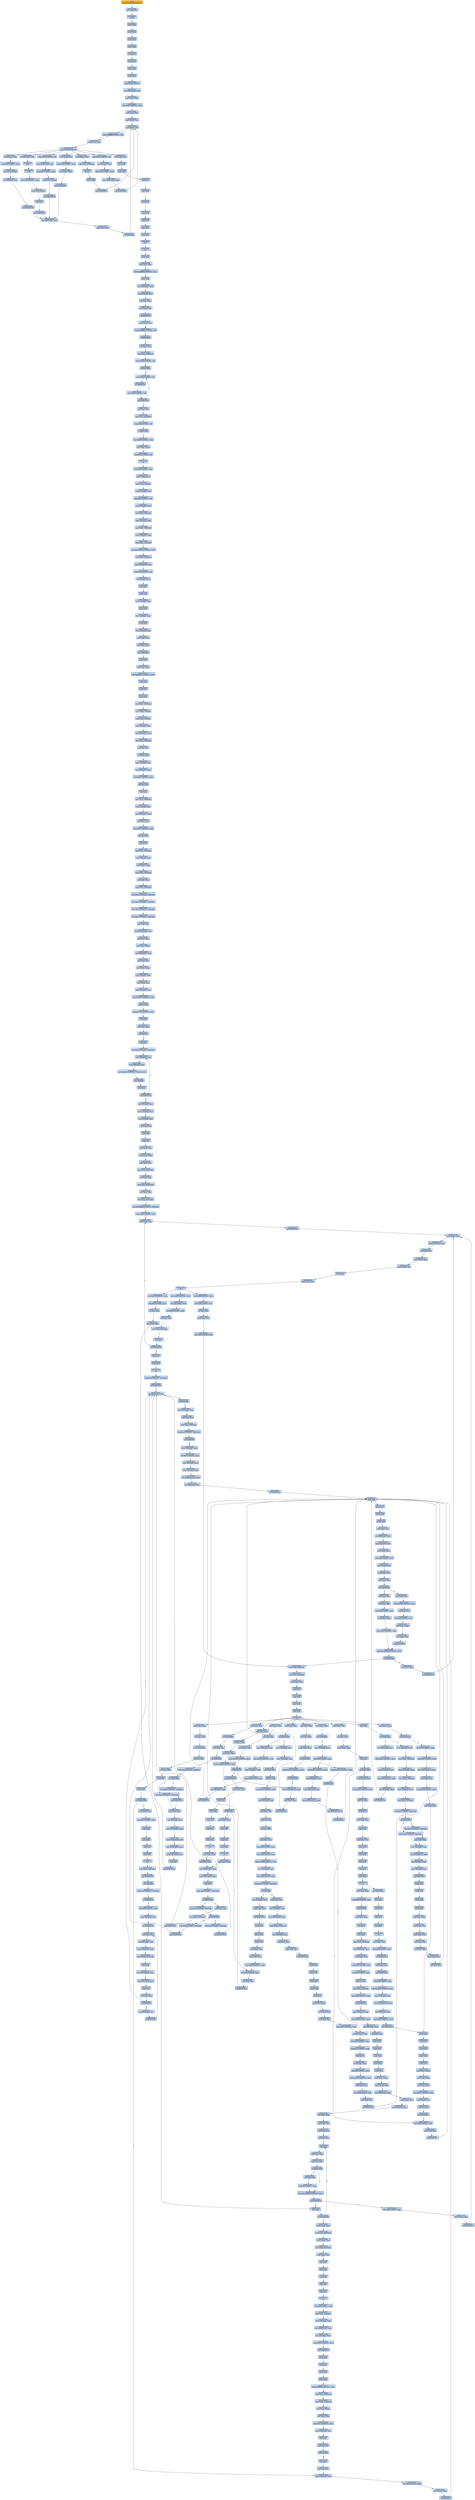 digraph G {
node[shape=rectangle,style=filled,fillcolor=lightsteelblue,color=lightsteelblue]
bgcolor="transparent"
a0x0051d05fpushl_0x5cdd0bUINT32[label="start\npushl $0x5cdd0b<UINT32>",color="lightgrey",fillcolor="orange"];
a0x0051d064call_0x005cd611[label="0x0051d064\ncall 0x005cd611"];
a0x005cd611pushfl_[label="0x005cd611\npushfl "];
a0x005cd612pushl_ebx[label="0x005cd612\npushl %ebx"];
a0x005cd613pushl_edx[label="0x005cd613\npushl %edx"];
a0x005cd614pushl_edi[label="0x005cd614\npushl %edi"];
a0x005cd615pushl_ebp[label="0x005cd615\npushl %ebp"];
a0x005cd616pushl_ecx[label="0x005cd616\npushl %ecx"];
a0x005cd617pushl_eax[label="0x005cd617\npushl %eax"];
a0x005cd618pushl_esi[label="0x005cd618\npushl %esi"];
a0x005cd619pushl_edx[label="0x005cd619\npushl %edx"];
a0x005cd61apushl_0x0UINT32[label="0x005cd61a\npushl $0x0<UINT32>"];
a0x005cd61fmovl_0x2cesp__esi[label="0x005cd61f\nmovl 0x2c(%esp), %esi"];
a0x005cd623movl_esp_ebp[label="0x005cd623\nmovl %esp, %ebp"];
a0x005cd625subl_0xc0UINT32_esp[label="0x005cd625\nsubl $0xc0<UINT32>, %esp"];
a0x005cd62bmovl_esp_edi[label="0x005cd62b\nmovl %esp, %edi"];
a0x005cd62daddl_ebp__esi[label="0x005cd62d\naddl (%ebp), %esi"];
a0x005cd630movb_esi__al[label="0x005cd630\nmovb (%esi), %al"];
a0x005cd632subl_0xffffffffUINT8_esi[label="0x005cd632\nsubl $0xffffffff<UINT8>, %esi"];
a0x005cd635movzbl_al_eax[label="0x005cd635\nmovzbl %al, %eax"];
a0x005cd638jmp_0x5cd1bfeax4_[label="0x005cd638\njmp 0x5cd1bf(,%eax,4)"];
a0x005cd6aaandb_0x3cUINT8_al[label="0x005cd6aa\nandb $0x3c<UINT8>, %al"];
a0x005cd6admovl_ebp__edx[label="0x005cd6ad\nmovl (%ebp), %edx"];
a0x005cd6b0addl_0x4UINT8_ebp[label="0x005cd6b0\naddl $0x4<UINT8>, %ebp"];
a0x005cd6b3movl_edx_edieax_[label="0x005cd6b3\nmovl %edx, (%edi,%eax)"];
a0x005cd6b6jmp_0x005cd630[label="0x005cd6b6\njmp 0x005cd630"];
a0x0051d0efandb_0x3cUINT8_al[label="0x0051d0ef\nandb $0x3c<UINT8>, %al"];
a0x0051d0f2movl_edieax__edx[label="0x0051d0f2\nmovl (%edi,%eax), %edx"];
a0x0051d0f5subl_0x4UINT8_ebp[label="0x0051d0f5\nsubl $0x4<UINT8>, %ebp"];
a0x0051d0f8movl_edx_ebp_[label="0x0051d0f8\nmovl %edx, (%ebp)"];
a0x0051d0fbjmp_0x005cd190[label="0x0051d0fb\njmp 0x005cd190"];
a0x005cd190leal_0x50edi__eax[label="0x005cd190\nleal 0x50(%edi), %eax"];
a0x005cd193cmpl_eax_ebp[label="0x005cd193\ncmpl %eax, %ebp"];
a0x005cd195ja_0x005cd630[label="0x005cd195\nja 0x005cd630"];
a0x005cd6bbmovl_ebp_eax[label="0x005cd6bb\nmovl %ebp, %eax"];
a0x005cd6bdsubl_0x4UINT8_ebp[label="0x005cd6bd\nsubl $0x4<UINT8>, %ebp"];
a0x005cd6c0movl_eax_ebp_[label="0x005cd6c0\nmovl %eax, (%ebp)"];
a0x005cd6c3jmp_0x005cd190[label="0x005cd6c3\njmp 0x005cd190"];
a0x005cd0bcmovzbl_esi__eax[label="0x005cd0bc\nmovzbl (%esi), %eax"];
a0x005cd0bfcbws_[label="0x005cd0bf\ncbws "];
a0x005cd0c1cwdel_[label="0x005cd0c1\ncwdel "];
a0x005cd0c2subl_0x4UINT8_ebp[label="0x005cd0c2\nsubl $0x4<UINT8>, %ebp"];
a0x005cd0c5movl_eax_ebp_[label="0x005cd0c5\nmovl %eax, (%ebp)"];
a0x005cd0c8incl_esi[label="0x005cd0c8\nincl %esi"];
a0x005cd0c9jmp_0x005cd190[label="0x005cd0c9\njmp 0x005cd190"];
a0x0051d0a8movl_ebp__eax[label="0x0051d0a8\nmovl (%ebp), %eax"];
a0x0051d0abaddl_eax_0x4ebp_[label="0x0051d0ab\naddl %eax, 0x4(%ebp)"];
a0x0051d0aepushfl_[label="0x0051d0ae\npushfl "];
a0x0051d0afpopl_ebp_[label="0x0051d0af\npopl (%ebp)"];
a0x0051d0b2jmp_0x005cd630[label="0x0051d0b2\njmp 0x005cd630"];
a0x0051d0c8movl_esi__eax[label="0x0051d0c8\nmovl (%esi), %eax"];
a0x0051d0casubl_0x4UINT8_ebp[label="0x0051d0ca\nsubl $0x4<UINT8>, %ebp"];
a0x0051d0cdmovl_eax_ebp_[label="0x0051d0cd\nmovl %eax, (%ebp)"];
a0x0051d0d0leal_0x4esi__esi[label="0x0051d0d0\nleal 0x4(%esi), %esi"];
a0x0051d0d3jmp_0x005cd190[label="0x0051d0d3\njmp 0x005cd190"];
a0x005cd5d9movl_ebp_esp[label="0x005cd5d9\nmovl %ebp, %esp"];
a0x005cd5dbpopl_edx[label="0x005cd5db\npopl %edx"];
a0x005cd5dcpopl_edx[label="0x005cd5dc\npopl %edx"];
a0x005cd5ddpopl_esi[label="0x005cd5dd\npopl %esi"];
a0x005cd5depopl_eax[label="0x005cd5de\npopl %eax"];
a0x005cd5dfpopl_ecx[label="0x005cd5df\npopl %ecx"];
a0x005cd5e0popl_ebp[label="0x005cd5e0\npopl %ebp"];
a0x005cd5e1popl_edi[label="0x005cd5e1\npopl %edi"];
a0x005cd5e2popl_ebx[label="0x005cd5e2\npopl %ebx"];
a0x005cd5e3popl_ebx[label="0x005cd5e3\npopl %ebx"];
a0x005cd5e4popfl_[label="0x005cd5e4\npopfl "];
a0x005cd5e5ret[label="0x005cd5e5\nret"];
a0x0051d7f5pushl_ebp[label="0x0051d7f5\npushl %ebp"];
a0x0051d7f6movl_esp_ebp[label="0x0051d7f6\nmovl %esp, %ebp"];
a0x0051d7f8addl_0xffffffd8UINT32_esp[label="0x0051d7f8\naddl $0xffffffd8<UINT32>, %esp"];
a0x0051d7fepushl_ebx[label="0x0051d7fe\npushl %ebx"];
a0x0051d7ffmovl_0x8ebp__ebx[label="0x0051d7ff\nmovl 0x8(%ebp), %ebx"];
a0x0051d802leal__24ebp__eax[label="0x0051d802\nleal -24(%ebp), %eax"];
a0x0051d805xorl_ecx_ecx[label="0x0051d805\nxorl %ecx, %ecx"];
a0x0051d807movl_ebx_edx[label="0x0051d807\nmovl %ebx, %edx"];
a0x0051d809call_0x0051d3cf[label="0x0051d809\ncall 0x0051d3cf"];
a0x0051d3cfmovb_edx__dl[label="0x0051d3cf\nmovb (%edx), %dl"];
a0x0051d3d1cmpb_0xffffffe1UINT8_dl[label="0x0051d3d1\ncmpb $0xffffffe1<UINT8>, %dl"];
a0x0051d3d4jb_0x0051d3d9[label="0x0051d3d4\njb 0x0051d3d9"];
a0x0051d3d9xorl_ecx_ecx[label="0x0051d3d9\nxorl %ecx, %ecx"];
a0x0051d3dbmovl_ecx_0x8eax_[label="0x0051d3db\nmovl %ecx, 0x8(%eax)"];
a0x0051d3decmpb_0x2dUINT8_dl[label="0x0051d3de\ncmpb $0x2d<UINT8>, %dl"];
a0x0051d3e1jb_0x0051d3ee[label="0x0051d3e1\njb 0x0051d3ee"];
a0x0051d3e3subb_0x2dUINT8_dl[label="0x0051d3e3\nsubb $0x2d<UINT8>, %dl"];
a0x0051d3e6incl_0x8eax_[label="0x0051d3e6\nincl 0x8(%eax)"];
a0x0051d3e9cmpb_0x2dUINT8_dl[label="0x0051d3e9\ncmpb $0x2d<UINT8>, %dl"];
a0x0051d3ecjae_0x0051d3e3[label="0x0051d3ec\njae 0x0051d3e3"];
a0x0051d3eexorl_ecx_ecx[label="0x0051d3ee\nxorl %ecx, %ecx"];
a0x0051d3f0movl_ecx_0x4eax_[label="0x0051d3f0\nmovl %ecx, 0x4(%eax)"];
a0x0051d3f3cmpb_0x9UINT8_dl[label="0x0051d3f3\ncmpb $0x9<UINT8>, %dl"];
a0x0051d3f6jb_0x0051d403[label="0x0051d3f6\njb 0x0051d403"];
a0x0051d403andl_0xffUINT32_edx[label="0x0051d403\nandl $0xff<UINT32>, %edx"];
a0x0051d409movl_edx_eax_[label="0x0051d409\nmovl %edx, (%eax)"];
a0x0051d40bmovb_0x1UINT8_al[label="0x0051d40b\nmovb $0x1<UINT8>, %al"];
a0x0051d40dret[label="0x0051d40d\nret"];
a0x0051d80eaddl_0x5UINT8_ebx[label="0x0051d80e\naddl $0x5<UINT8>, %ebx"];
a0x0051d811movl_ebx__eax[label="0x0051d811\nmovl (%ebx), %eax"];
a0x0051d813movl_eax__4ebp_[label="0x0051d813\nmovl %eax, -4(%ebp)"];
a0x0051d816movl_0xcebp__eax[label="0x0051d816\nmovl 0xc(%ebp), %eax"];
a0x0051d819addl_0x8UINT8_ebx[label="0x0051d819\naddl $0x8<UINT8>, %ebx"];
a0x0051d81cmovl__24ebp__edx[label="0x0051d81c\nmovl -24(%ebp), %edx"];
a0x0051d81fmovl_edx__40ebp_[label="0x0051d81f\nmovl %edx, -40(%ebp)"];
a0x0051d822movl__20ebp__edx[label="0x0051d822\nmovl -20(%ebp), %edx"];
a0x0051d825movl_edx__36ebp_[label="0x0051d825\nmovl %edx, -36(%ebp)"];
a0x0051d828movl__16ebp__edx[label="0x0051d828\nmovl -16(%ebp), %edx"];
a0x0051d82bmovl_edx__32ebp_[label="0x0051d82b\nmovl %edx, -32(%ebp)"];
a0x0051d82emovl_0x5c4608UINT32_edx[label="0x0051d82e\nmovl $0x5c4608<UINT32>, %edx"];
a0x0051d833movl_edx__28ebp_[label="0x0051d833\nmovl %edx, -28(%ebp)"];
a0x0051d836movl_0x10ebp__edx[label="0x0051d836\nmovl 0x10(%ebp), %edx"];
a0x0051d839subl_0xdUINT8_edx[label="0x0051d839\nsubl $0xd<UINT8>, %edx"];
a0x0051d83cleal__8ebp__ecx[label="0x0051d83c\nleal -8(%ebp), %ecx"];
a0x0051d83fpushl_ecx[label="0x0051d83f\npushl %ecx"];
a0x0051d840pushl_eax[label="0x0051d840\npushl %eax"];
a0x0051d841movl__4ebp__eax[label="0x0051d841\nmovl -4(%ebp), %eax"];
a0x0051d844pushl_eax[label="0x0051d844\npushl %eax"];
a0x0051d845leal__12ebp__eax[label="0x0051d845\nleal -12(%ebp), %eax"];
a0x0051d848pushl_eax[label="0x0051d848\npushl %eax"];
a0x0051d849leal__40ebp__eax[label="0x0051d849\nleal -40(%ebp), %eax"];
a0x0051d84cmovl_edx_ecx[label="0x0051d84c\nmovl %edx, %ecx"];
a0x0051d84emovl_ebx_edx[label="0x0051d84e\nmovl %ebx, %edx"];
a0x0051d850call_0x0051d40e[label="0x0051d850\ncall 0x0051d40e"];
a0x0051d40epushl_ebp[label="0x0051d40e\npushl %ebp"];
a0x0051d40fmovl_esp_ebp[label="0x0051d40f\nmovl %esp, %ebp"];
a0x0051d411addl_0xffffffacUINT32_esp[label="0x0051d411\naddl $0xffffffac<UINT32>, %esp"];
a0x0051d417pushl_ebx[label="0x0051d417\npushl %ebx"];
a0x0051d418pushl_esi[label="0x0051d418\npushl %esi"];
a0x0051d419pushl_edi[label="0x0051d419\npushl %edi"];
a0x0051d41amovl_ecx__12ebp_[label="0x0051d41a\nmovl %ecx, -12(%ebp)"];
a0x0051d41dmovl_edx__8ebp_[label="0x0051d41d\nmovl %edx, -8(%ebp)"];
a0x0051d420movl_eax__4ebp_[label="0x0051d420\nmovl %eax, -4(%ebp)"];
a0x0051d423movl__4ebp__eax[label="0x0051d423\nmovl -4(%ebp), %eax"];
a0x0051d426movl_0xceax__eax[label="0x0051d426\nmovl 0xc(%eax), %eax"];
a0x0051d429movl_eax__16ebp_[label="0x0051d429\nmovl %eax, -16(%ebp)"];
a0x0051d42cxorl_esi_esi[label="0x0051d42c\nxorl %esi, %esi"];
a0x0051d42exorl_ebx_ebx[label="0x0051d42e\nxorl %ebx, %ebx"];
a0x0051d430movl__4ebp__ecx[label="0x0051d430\nmovl -4(%ebp), %ecx"];
a0x0051d433movl_0x8ecx__ecx[label="0x0051d433\nmovl 0x8(%ecx), %ecx"];
a0x0051d436movl_0x1UINT32_eax[label="0x0051d436\nmovl $0x1<UINT32>, %eax"];
a0x0051d43bshll_cl_eax[label="0x0051d43b\nshll %cl, %eax"];
a0x0051d43ddecl_eax[label="0x0051d43d\ndecl %eax"];
a0x0051d43emovl_eax__20ebp_[label="0x0051d43e\nmovl %eax, -20(%ebp)"];
a0x0051d441movl__4ebp__eax[label="0x0051d441\nmovl -4(%ebp), %eax"];
a0x0051d444movl_0x4eax__eax[label="0x0051d444\nmovl 0x4(%eax), %eax"];
a0x0051d447movl_eax_ecx[label="0x0051d447\nmovl %eax, %ecx"];
a0x0051d449movl_0x1UINT32_edx[label="0x0051d449\nmovl $0x1<UINT32>, %edx"];
a0x0051d44eshll_cl_edx[label="0x0051d44e\nshll %cl, %edx"];
a0x0051d450decl_edx[label="0x0051d450\ndecl %edx"];
a0x0051d451movl_edx__24ebp_[label="0x0051d451\nmovl %edx, -24(%ebp)"];
a0x0051d454movl__4ebp__edx[label="0x0051d454\nmovl -4(%ebp), %edx"];
a0x0051d457movl_edx__edx[label="0x0051d457\nmovl (%edx), %edx"];
a0x0051d459movl_edx__52ebp_[label="0x0051d459\nmovl %edx, -52(%ebp)"];
a0x0051d45cxorl_edx_edx[label="0x0051d45c\nxorl %edx, %edx"];
a0x0051d45emovl_edx__60ebp_[label="0x0051d45e\nmovl %edx, -60(%ebp)"];
a0x0051d461movl_0x1UINT32__28ebp_[label="0x0051d461\nmovl $0x1<UINT32>, -28(%ebp)"];
a0x0051d468movl_0x1UINT32__32ebp_[label="0x0051d468\nmovl $0x1<UINT32>, -32(%ebp)"];
a0x0051d46fmovl_0x1UINT32__36ebp_[label="0x0051d46f\nmovl $0x1<UINT32>, -36(%ebp)"];
a0x0051d476movl_0x1UINT32__40ebp_[label="0x0051d476\nmovl $0x1<UINT32>, -40(%ebp)"];
a0x0051d47dxorl_edi_edi[label="0x0051d47d\nxorl %edi, %edi"];
a0x0051d47fmovl_0x14ebp__edx[label="0x0051d47f\nmovl 0x14(%ebp), %edx"];
a0x0051d482xorl_ecx_ecx[label="0x0051d482\nxorl %ecx, %ecx"];
a0x0051d484movl_ecx_edx_[label="0x0051d484\nmovl %ecx, (%edx)"];
a0x0051d486movl_0x8ebp__edx[label="0x0051d486\nmovl 0x8(%ebp), %edx"];
a0x0051d489xorl_ecx_ecx[label="0x0051d489\nxorl %ecx, %ecx"];
a0x0051d48bmovl_ecx_edx_[label="0x0051d48b\nmovl %ecx, (%edx)"];
a0x0051d48dmovl__4ebp__edx[label="0x0051d48d\nmovl -4(%ebp), %edx"];
a0x0051d490movl_eax_ecx[label="0x0051d490\nmovl %eax, %ecx"];
a0x0051d492addl__52ebp__ecx[label="0x0051d492\naddl -52(%ebp), %ecx"];
a0x0051d495movl_0x300UINT32_eax[label="0x0051d495\nmovl $0x300<UINT32>, %eax"];
a0x0051d49ashll_cl_eax[label="0x0051d49a\nshll %cl, %eax"];
a0x0051d49caddl_0x736UINT32_eax[label="0x0051d49c\naddl $0x736<UINT32>, %eax"];
a0x0051d4a1decl_eax[label="0x0051d4a1\ndecl %eax"];
a0x0051d4a2testl_eax_eax[label="0x0051d4a2\ntestl %eax, %eax"];
a0x0051d4a4jb_0x0051d4c1[label="0x0051d4a4\njb 0x0051d4c1"];
a0x0051d4a6incl_eax[label="0x0051d4a6\nincl %eax"];
a0x0051d4a7movl_0x0UINT32__44ebp_[label="0x0051d4a7\nmovl $0x0<UINT32>, -44(%ebp)"];
a0x0051d4aemovl__16ebp__edx[label="0x0051d4ae\nmovl -16(%ebp), %edx"];
a0x0051d4b1movl__44ebp__ecx[label="0x0051d4b1\nmovl -44(%ebp), %ecx"];
a0x0051d4b4movl_0x400UINT32_edxecx4_[label="0x0051d4b4\nmovl $0x400<UINT32>, (%edx,%ecx,4)"];
a0x0051d4bbincl__44ebp_[label="0x0051d4bb\nincl -44(%ebp)"];
a0x0051d4bedecl_eax[label="0x0051d4be\ndecl %eax"];
a0x0051d4bfjne_0x0051d4ae[label="0x0051d4bf\njne 0x0051d4ae"];
a0x0051d4c1leal__84ebp__eax[label="0x0051d4c1\nleal -84(%ebp), %eax"];
a0x0051d4c4movl__12ebp__ecx[label="0x0051d4c4\nmovl -12(%ebp), %ecx"];
a0x0051d4c7movl__8ebp__edx[label="0x0051d4c7\nmovl -8(%ebp), %edx"];
a0x0051d4cacall_0x0051d12f[label="0x0051d4ca\ncall 0x0051d12f"];
a0x0051d12fpushl_ebx[label="0x0051d12f\npushl %ebx"];
a0x0051d130pushl_esi[label="0x0051d130\npushl %esi"];
a0x0051d131movl_eax_ebx[label="0x0051d131\nmovl %eax, %ebx"];
a0x0051d133movl_edx_ebx_[label="0x0051d133\nmovl %edx, (%ebx)"];
a0x0051d135addl_edx_ecx[label="0x0051d135\naddl %edx, %ecx"];
a0x0051d137movl_ecx_0x4ebx_[label="0x0051d137\nmovl %ecx, 0x4(%ebx)"];
a0x0051d13axorl_eax_eax[label="0x0051d13a\nxorl %eax, %eax"];
a0x0051d13cmovl_eax_0x10ebx_[label="0x0051d13c\nmovl %eax, 0x10(%ebx)"];
a0x0051d13fxorl_eax_eax[label="0x0051d13f\nxorl %eax, %eax"];
a0x0051d141movl_eax_0xcebx_[label="0x0051d141\nmovl %eax, 0xc(%ebx)"];
a0x0051d144movl_0xffffffffUINT32_0x8ebx_[label="0x0051d144\nmovl $0xffffffff<UINT32>, 0x8(%ebx)"];
a0x0051d14bmovl_0x5UINT32_esi[label="0x0051d14b\nmovl $0x5<UINT32>, %esi"];
a0x0051d150movl_ebx_eax[label="0x0051d150\nmovl %ebx, %eax"];
a0x0051d152call_0x0051d113[label="0x0051d152\ncall 0x0051d113"];
a0x0051d113movl_eax__edx[label="0x0051d113\nmovl (%eax), %edx"];
a0x0051d115cmpl_0x4eax__edx[label="0x0051d115\ncmpl 0x4(%eax), %edx"];
a0x0051d118jne_0x0051d126[label="0x0051d118\njne 0x0051d126"];
a0x0051d126movl_eax__edx[label="0x0051d126\nmovl (%eax), %edx"];
a0x0051d128movb_edx__dl[label="0x0051d128\nmovb (%edx), %dl"];
a0x0051d12aincl_eax_[label="0x0051d12a\nincl (%eax)"];
a0x0051d12cmovl_edx_eax[label="0x0051d12c\nmovl %edx, %eax"];
a0x0051d12eret[label="0x0051d12e\nret"];
a0x0051d157andl_0xffUINT32_eax[label="0x0051d157\nandl $0xff<UINT32>, %eax"];
a0x0051d15cmovl_0xcebx__edx[label="0x0051d15c\nmovl 0xc(%ebx), %edx"];
a0x0051d15fshll_0x8UINT8_edx[label="0x0051d15f\nshll $0x8<UINT8>, %edx"];
a0x0051d162orl_edx_eax[label="0x0051d162\norl %edx, %eax"];
a0x0051d164movl_eax_0xcebx_[label="0x0051d164\nmovl %eax, 0xc(%ebx)"];
a0x0051d167decl_esi[label="0x0051d167\ndecl %esi"];
a0x0051d168jne_0x0051d150[label="0x0051d168\njne 0x0051d150"];
a0x0051d16apopl_esi[label="0x0051d16a\npopl %esi"];
a0x0051d16bpopl_ebx[label="0x0051d16b\npopl %ebx"];
a0x0051d16cret[label="0x0051d16c\nret"];
a0x0051d4cfcmpl_0x0UINT8__68ebp_[label="0x0051d4cf\ncmpl $0x0<UINT8>, -68(%ebp)"];
a0x0051d4d3je_0x0051d7d1[label="0x0051d4d3\nje 0x0051d7d1"];
a0x0051d7d1cmpl_0xcebp__esi[label="0x0051d7d1\ncmpl 0xc(%ebp), %esi"];
a0x0051d7d4jb_0x0051d4e0[label="0x0051d7d4\njb 0x0051d4e0"];
a0x0051d4e0movl__20ebp__eax[label="0x0051d4e0\nmovl -20(%ebp), %eax"];
a0x0051d4e3andl_esi_eax[label="0x0051d4e3\nandl %esi, %eax"];
a0x0051d4e5movl_eax__56ebp_[label="0x0051d4e5\nmovl %eax, -56(%ebp)"];
a0x0051d4e8cmpl_0x0UINT8__68ebp_[label="0x0051d4e8\ncmpl $0x0<UINT8>, -68(%ebp)"];
a0x0051d4ecje_0x0051d4f5[label="0x0051d4ec\nje 0x0051d4f5"];
a0x0051d4f5movl__60ebp__eax[label="0x0051d4f5\nmovl -60(%ebp), %eax"];
a0x0051d4f8shll_0x4UINT8_eax[label="0x0051d4f8\nshll $0x4<UINT8>, %eax"];
a0x0051d4fbaddl__56ebp__eax[label="0x0051d4fb\naddl -56(%ebp), %eax"];
a0x0051d4femovl__16ebp__edx[label="0x0051d4fe\nmovl -16(%ebp), %edx"];
a0x0051d501leal_edxeax4__edx[label="0x0051d501\nleal (%edx,%eax,4), %edx"];
a0x0051d504leal__84ebp__eax[label="0x0051d504\nleal -84(%ebp), %eax"];
a0x0051d507call_0x0051d1cc[label="0x0051d507\ncall 0x0051d1cc"];
a0x0051d1ccpushl_ebx[label="0x0051d1cc\npushl %ebx"];
a0x0051d1cdpushl_esi[label="0x0051d1cd\npushl %esi"];
a0x0051d1cepushl_edi[label="0x0051d1ce\npushl %edi"];
a0x0051d1cfpushl_ebp[label="0x0051d1cf\npushl %ebp"];
a0x0051d1d0movl_eax_edi[label="0x0051d1d0\nmovl %eax, %edi"];
a0x0051d1d2movl_0x8edi__ebx[label="0x0051d1d2\nmovl 0x8(%edi), %ebx"];
a0x0051d1d5movl_0xcedi__esi[label="0x0051d1d5\nmovl 0xc(%edi), %esi"];
a0x0051d1d8movl_ebx_ecx[label="0x0051d1d8\nmovl %ebx, %ecx"];
a0x0051d1dashrl_0xbUINT8_ecx[label="0x0051d1da\nshrl $0xb<UINT8>, %ecx"];
a0x0051d1ddmovl_edx__eax[label="0x0051d1dd\nmovl (%edx), %eax"];
a0x0051d1dfimull_eax_ecx[label="0x0051d1df\nimull %eax, %ecx"];
a0x0051d1e2cmpl_esi_ecx[label="0x0051d1e2\ncmpl %esi, %ecx"];
a0x0051d1e4jbe_0x0051d1f8[label="0x0051d1e4\njbe 0x0051d1f8"];
a0x0051d1e6movl_ecx_ebx[label="0x0051d1e6\nmovl %ecx, %ebx"];
a0x0051d1e8movl_0x800UINT32_ecx[label="0x0051d1e8\nmovl $0x800<UINT32>, %ecx"];
a0x0051d1edsubl_eax_ecx[label="0x0051d1ed\nsubl %eax, %ecx"];
a0x0051d1efshrl_0x5UINT8_ecx[label="0x0051d1ef\nshrl $0x5<UINT8>, %ecx"];
a0x0051d1f2addl_ecx_edx_[label="0x0051d1f2\naddl %ecx, (%edx)"];
a0x0051d1f4xorl_ebp_ebp[label="0x0051d1f4\nxorl %ebp, %ebp"];
a0x0051d1f6jmp_0x0051d206[label="0x0051d1f6\njmp 0x0051d206"];
a0x0051d206cmpl_0x1000000UINT32_ebx[label="0x0051d206\ncmpl $0x1000000<UINT32>, %ebx"];
a0x0051d20cjae_0x0051d224[label="0x0051d20c\njae 0x0051d224"];
a0x0051d224movl_ebx_0x8edi_[label="0x0051d224\nmovl %ebx, 0x8(%edi)"];
a0x0051d227movl_esi_0xcedi_[label="0x0051d227\nmovl %esi, 0xc(%edi)"];
a0x0051d22amovl_ebp_eax[label="0x0051d22a\nmovl %ebp, %eax"];
a0x0051d22cpopl_ebp[label="0x0051d22c\npopl %ebp"];
a0x0051d22dpopl_edi[label="0x0051d22d\npopl %edi"];
a0x0051d22epopl_esi[label="0x0051d22e\npopl %esi"];
a0x0051d22fpopl_ebx[label="0x0051d22f\npopl %ebx"];
a0x0051d230ret[label="0x0051d230\nret"];
a0x0051d50ctestl_eax_eax[label="0x0051d50c\ntestl %eax, %eax"];
a0x0051d50ejne_0x0051d599[label="0x0051d50e\njne 0x0051d599"];
a0x0051d514movl__52ebp__ecx[label="0x0051d514\nmovl -52(%ebp), %ecx"];
a0x0051d517movl__24ebp__eax[label="0x0051d517\nmovl -24(%ebp), %eax"];
a0x0051d51aandl_esi_eax[label="0x0051d51a\nandl %esi, %eax"];
a0x0051d51cshll_cl_eax[label="0x0051d51c\nshll %cl, %eax"];
a0x0051d51emovl_0x8UINT32_ecx[label="0x0051d51e\nmovl $0x8<UINT32>, %ecx"];
a0x0051d523subl__52ebp__ecx[label="0x0051d523\nsubl -52(%ebp), %ecx"];
a0x0051d526xorl_edx_edx[label="0x0051d526\nxorl %edx, %edx"];
a0x0051d528movb_bl_dl[label="0x0051d528\nmovb %bl, %dl"];
a0x0051d52ashrl_cl_edx[label="0x0051d52a\nshrl %cl, %edx"];
a0x0051d52caddl_edx_eax[label="0x0051d52c\naddl %edx, %eax"];
a0x0051d52eshll_0x8UINT8_eax[label="0x0051d52e\nshll $0x8<UINT8>, %eax"];
a0x0051d531leal_eaxeax2__eax[label="0x0051d531\nleal (%eax,%eax,2), %eax"];
a0x0051d534addl_0x736UINT32_eax[label="0x0051d534\naddl $0x736<UINT32>, %eax"];
a0x0051d539movl__16ebp__edx[label="0x0051d539\nmovl -16(%ebp), %edx"];
a0x0051d53cleal_edxeax4__eax[label="0x0051d53c\nleal (%edx,%eax,4), %eax"];
a0x0051d53fcmpl_0x7UINT8__60ebp_[label="0x0051d53f\ncmpl $0x7<UINT8>, -60(%ebp)"];
a0x0051d543jl_0x0051d55f[label="0x0051d543\njl 0x0051d55f"];
a0x0051d55fleal__84ebp__edx[label="0x0051d55f\nleal -84(%ebp), %edx"];
a0x0051d562xchgl_eax_edx[label="0x0051d562\nxchgl %eax, %edx"];
a0x0051d563call_0x0051d2c2[label="0x0051d563\ncall 0x0051d2c2"];
a0x0051d2c2pushl_ebx[label="0x0051d2c2\npushl %ebx"];
a0x0051d2c3pushl_esi[label="0x0051d2c3\npushl %esi"];
a0x0051d2c4pushl_edi[label="0x0051d2c4\npushl %edi"];
a0x0051d2c5movl_edx_edi[label="0x0051d2c5\nmovl %edx, %edi"];
a0x0051d2c7movl_eax_esi[label="0x0051d2c7\nmovl %eax, %esi"];
a0x0051d2c9movl_0x1UINT32_ebx[label="0x0051d2c9\nmovl $0x1<UINT32>, %ebx"];
a0x0051d2celeal_ediebx4__edx[label="0x0051d2ce\nleal (%edi,%ebx,4), %edx"];
a0x0051d2d1movl_esi_eax[label="0x0051d2d1\nmovl %esi, %eax"];
a0x0051d2d3call_0x0051d1cc[label="0x0051d2d3\ncall 0x0051d1cc"];
a0x0051d2d8addl_ebx_ebx[label="0x0051d2d8\naddl %ebx, %ebx"];
a0x0051d2daorl_ebx_eax[label="0x0051d2da\norl %ebx, %eax"];
a0x0051d2dcmovl_eax_ebx[label="0x0051d2dc\nmovl %eax, %ebx"];
a0x0051d2decmpl_0x100UINT32_ebx[label="0x0051d2de\ncmpl $0x100<UINT32>, %ebx"];
a0x0051d2e4jl_0x0051d2ce[label="0x0051d2e4\njl 0x0051d2ce"];
a0x0051d1f8subl_ecx_esi[label="0x0051d1f8\nsubl %ecx, %esi"];
a0x0051d1fasubl_ecx_ebx[label="0x0051d1fa\nsubl %ecx, %ebx"];
a0x0051d1fcshrl_0x5UINT8_eax[label="0x0051d1fc\nshrl $0x5<UINT8>, %eax"];
a0x0051d1ffsubl_eax_edx_[label="0x0051d1ff\nsubl %eax, (%edx)"];
a0x0051d201movl_0x1UINT32_ebp[label="0x0051d201\nmovl $0x1<UINT32>, %ebp"];
a0x0051d20emovl_edi_eax[label="0x0051d20e\nmovl %edi, %eax"];
a0x0051d210call_0x0051d113[label="0x0051d210\ncall 0x0051d113"];
a0x0051d215andl_0xffUINT32_eax[label="0x0051d215\nandl $0xff<UINT32>, %eax"];
a0x0051d21ashll_0x8UINT8_esi[label="0x0051d21a\nshll $0x8<UINT8>, %esi"];
a0x0051d21dorl_esi_eax[label="0x0051d21d\norl %esi, %eax"];
a0x0051d21fmovl_eax_esi[label="0x0051d21f\nmovl %eax, %esi"];
a0x0051d221shll_0x8UINT8_ebx[label="0x0051d221\nshll $0x8<UINT8>, %ebx"];
a0x0051d2e6movl_ebx_eax[label="0x0051d2e6\nmovl %ebx, %eax"];
a0x0051d2e8popl_edi[label="0x0051d2e8\npopl %edi"];
a0x0051d2e9popl_esi[label="0x0051d2e9\npopl %esi"];
a0x0051d2eapopl_ebx[label="0x0051d2ea\npopl %ebx"];
a0x0051d2ebret[label="0x0051d2eb\nret"];
a0x0051d568movl_eax_ebx[label="0x0051d568\nmovl %eax, %ebx"];
a0x0051d56amovl_0x10ebp__eax[label="0x0051d56a\nmovl 0x10(%ebp), %eax"];
a0x0051d56dmovb_bl_eaxesi_[label="0x0051d56d\nmovb %bl, (%eax,%esi)"];
a0x0051d570incl_esi[label="0x0051d570\nincl %esi"];
a0x0051d571cmpl_0x4UINT8__60ebp_[label="0x0051d571\ncmpl $0x4<UINT8>, -60(%ebp)"];
a0x0051d575jnl_0x0051d581[label="0x0051d575\njnl 0x0051d581"];
a0x0051d577xorl_eax_eax[label="0x0051d577\nxorl %eax, %eax"];
a0x0051d579movl_eax__60ebp_[label="0x0051d579\nmovl %eax, -60(%ebp)"];
a0x0051d57cjmp_0x0051d7d1[label="0x0051d57c\njmp 0x0051d7d1"];
a0x0051d599movl__60ebp__eax[label="0x0051d599\nmovl -60(%ebp), %eax"];
a0x0051d59caddl_0xc0UINT32_eax[label="0x0051d59c\naddl $0xc0<UINT32>, %eax"];
a0x0051d5a1movl__16ebp__edx[label="0x0051d5a1\nmovl -16(%ebp), %edx"];
a0x0051d5a4leal_edxeax4__edx[label="0x0051d5a4\nleal (%edx,%eax,4), %edx"];
a0x0051d5a7leal__84ebp__eax[label="0x0051d5a7\nleal -84(%ebp), %eax"];
a0x0051d5aacall_0x0051d1cc[label="0x0051d5aa\ncall 0x0051d1cc"];
a0x0051d5afdecl_eax[label="0x0051d5af\ndecl %eax"];
a0x0051d5b0jne_0x0051d6c2[label="0x0051d5b0\njne 0x0051d6c2"];
a0x0051d5b6movl__60ebp__eax[label="0x0051d5b6\nmovl -60(%ebp), %eax"];
a0x0051d5b9addl_0xccUINT32_eax[label="0x0051d5b9\naddl $0xcc<UINT32>, %eax"];
a0x0051d5bemovl__16ebp__edx[label="0x0051d5be\nmovl -16(%ebp), %edx"];
a0x0051d5c1leal_edxeax4__edx[label="0x0051d5c1\nleal (%edx,%eax,4), %edx"];
a0x0051d5c4leal__84ebp__eax[label="0x0051d5c4\nleal -84(%ebp), %eax"];
a0x0051d5c7call_0x0051d1cc[label="0x0051d5c7\ncall 0x0051d1cc"];
a0x0051d5cctestl_eax_eax[label="0x0051d5cc\ntestl %eax, %eax"];
a0x0051d5cejne_0x0051d62c[label="0x0051d5ce\njne 0x0051d62c"];
a0x0051d5d0movl__60ebp__eax[label="0x0051d5d0\nmovl -60(%ebp), %eax"];
a0x0051d5d3shll_0x4UINT8_eax[label="0x0051d5d3\nshll $0x4<UINT8>, %eax"];
a0x0051d5d6addl_0xf0UINT32_eax[label="0x0051d5d6\naddl $0xf0<UINT32>, %eax"];
a0x0051d5dbaddl__56ebp__eax[label="0x0051d5db\naddl -56(%ebp), %eax"];
a0x0051d5demovl__16ebp__edx[label="0x0051d5de\nmovl -16(%ebp), %edx"];
a0x0051d5e1leal_edxeax4__edx[label="0x0051d5e1\nleal (%edx,%eax,4), %edx"];
a0x0051d5e4leal__84ebp__eax[label="0x0051d5e4\nleal -84(%ebp), %eax"];
a0x0051d5e7call_0x0051d1cc[label="0x0051d5e7\ncall 0x0051d1cc"];
a0x0051d5ectestl_eax_eax[label="0x0051d5ec\ntestl %eax, %eax"];
a0x0051d5eejne_0x0051d68e[label="0x0051d5ee\njne 0x0051d68e"];
a0x0051d5f4testl_esi_esi[label="0x0051d5f4\ntestl %esi, %esi"];
a0x0051d5f6jne_0x0051d5ff[label="0x0051d5f6\njne 0x0051d5ff"];
a0x0051d5ffcmpl_0x7UINT8__60ebp_[label="0x0051d5ff\ncmpl $0x7<UINT8>, -60(%ebp)"];
a0x0051d603jnl_0x0051d60e[label="0x0051d603\njnl 0x0051d60e"];
a0x0051d605movl_0x9UINT32__60ebp_[label="0x0051d605\nmovl $0x9<UINT32>, -60(%ebp)"];
a0x0051d60cjmp_0x0051d615[label="0x0051d60c\njmp 0x0051d615"];
a0x0051d615movl_esi_eax[label="0x0051d615\nmovl %esi, %eax"];
a0x0051d617subl__28ebp__eax[label="0x0051d617\nsubl -28(%ebp), %eax"];
a0x0051d61amovl_0x10ebp__edx[label="0x0051d61a\nmovl 0x10(%ebp), %edx"];
a0x0051d61dmovb_edxeax__bl[label="0x0051d61d\nmovb (%edx,%eax), %bl"];
a0x0051d620movl_0x10ebp__eax[label="0x0051d620\nmovl 0x10(%ebp), %eax"];
a0x0051d623movb_bl_eaxesi_[label="0x0051d623\nmovb %bl, (%eax,%esi)"];
a0x0051d626incl_esi[label="0x0051d626\nincl %esi"];
a0x0051d627jmp_0x0051d7d1[label="0x0051d627\njmp 0x0051d7d1"];
a0x0051d545movl_esi_edx[label="0x0051d545\nmovl %esi, %edx"];
a0x0051d547subl__28ebp__edx[label="0x0051d547\nsubl -28(%ebp), %edx"];
a0x0051d54amovl_0x10ebp__ecx[label="0x0051d54a\nmovl 0x10(%ebp), %ecx"];
a0x0051d54dmovb_ecxedx__dl[label="0x0051d54d\nmovb (%ecx,%edx), %dl"];
a0x0051d550leal__84ebp__ecx[label="0x0051d550\nleal -84(%ebp), %ecx"];
a0x0051d553xchgl_eax_ecx[label="0x0051d553\nxchgl %eax, %ecx"];
a0x0051d554xchgl_edx_ecx[label="0x0051d554\nxchgl %edx, %ecx"];
a0x0051d556call_0x0051d2ec[label="0x0051d556\ncall 0x0051d2ec"];
a0x0051d2ecpushl_ebx[label="0x0051d2ec\npushl %ebx"];
a0x0051d2edpushl_esi[label="0x0051d2ed\npushl %esi"];
a0x0051d2eepushl_edi[label="0x0051d2ee\npushl %edi"];
a0x0051d2efpushl_ebp[label="0x0051d2ef\npushl %ebp"];
a0x0051d2f0pushl_ecx[label="0x0051d2f0\npushl %ecx"];
a0x0051d2f1movb_cl_esp_[label="0x0051d2f1\nmovb %cl, (%esp)"];
a0x0051d2f4movl_edx_edi[label="0x0051d2f4\nmovl %edx, %edi"];
a0x0051d2f6movl_eax_esi[label="0x0051d2f6\nmovl %eax, %esi"];
a0x0051d2f8movl_0x1UINT32_ebx[label="0x0051d2f8\nmovl $0x1<UINT32>, %ebx"];
a0x0051d2fdmovzbl_esp__ebp[label="0x0051d2fd\nmovzbl (%esp), %ebp"];
a0x0051d301shrl_0x7UINT8_ebp[label="0x0051d301\nshrl $0x7<UINT8>, %ebp"];
a0x0051d304andl_0x1UINT8_ebp[label="0x0051d304\nandl $0x1<UINT8>, %ebp"];
a0x0051d307shlb_esp_[label="0x0051d307\nshlb (%esp)"];
a0x0051d30amovl_ebp_eax[label="0x0051d30a\nmovl %ebp, %eax"];
a0x0051d30cshll_0x8UINT8_eax[label="0x0051d30c\nshll $0x8<UINT8>, %eax"];
a0x0051d30faddl_0x100UINT32_eax[label="0x0051d30f\naddl $0x100<UINT32>, %eax"];
a0x0051d314addl_ebx_eax[label="0x0051d314\naddl %ebx, %eax"];
a0x0051d316leal_edieax4__edx[label="0x0051d316\nleal (%edi,%eax,4), %edx"];
a0x0051d319movl_esi_eax[label="0x0051d319\nmovl %esi, %eax"];
a0x0051d31bcall_0x0051d1cc[label="0x0051d31b\ncall 0x0051d1cc"];
a0x0051d320addl_ebx_ebx[label="0x0051d320\naddl %ebx, %ebx"];
a0x0051d322orl_eax_ebx[label="0x0051d322\norl %eax, %ebx"];
a0x0051d324cmpl_ebp_eax[label="0x0051d324\ncmpl %ebp, %eax"];
a0x0051d326je_0x0051d34a[label="0x0051d326\nje 0x0051d34a"];
a0x0051d34acmpl_0x100UINT32_ebx[label="0x0051d34a\ncmpl $0x100<UINT32>, %ebx"];
a0x0051d350jl_0x0051d2fd[label="0x0051d350\njl 0x0051d2fd"];
a0x0051d328cmpl_0x100UINT32_ebx[label="0x0051d328\ncmpl $0x100<UINT32>, %ebx"];
a0x0051d32ejnl_0x0051d352[label="0x0051d32e\njnl 0x0051d352"];
a0x0051d330leal_ediebx4__edx[label="0x0051d330\nleal (%edi,%ebx,4), %edx"];
a0x0051d333movl_esi_eax[label="0x0051d333\nmovl %esi, %eax"];
a0x0051d335call_0x0051d1cc[label="0x0051d335\ncall 0x0051d1cc"];
a0x0051d33aaddl_ebx_ebx[label="0x0051d33a\naddl %ebx, %ebx"];
a0x0051d33corl_ebx_eax[label="0x0051d33c\norl %ebx, %eax"];
a0x0051d33emovl_eax_ebx[label="0x0051d33e\nmovl %eax, %ebx"];
a0x0051d340cmpl_0x100UINT32_ebx[label="0x0051d340\ncmpl $0x100<UINT32>, %ebx"];
a0x0051d346jl_0x0051d330[label="0x0051d346\njl 0x0051d330"];
a0x0051d348jmp_0x0051d352[label="0x0051d348\njmp 0x0051d352"];
a0x0051d352movl_ebx_eax[label="0x0051d352\nmovl %ebx, %eax"];
a0x0051d354popl_edx[label="0x0051d354\npopl %edx"];
a0x0051d355popl_ebp[label="0x0051d355\npopl %ebp"];
a0x0051d356popl_edi[label="0x0051d356\npopl %edi"];
a0x0051d357popl_esi[label="0x0051d357\npopl %esi"];
a0x0051d358popl_ebx[label="0x0051d358\npopl %ebx"];
a0x0051d359ret[label="0x0051d359\nret"];
a0x0051d55bmovl_eax_ebx[label="0x0051d55b\nmovl %eax, %ebx"];
a0x0051d55djmp_0x0051d56a[label="0x0051d55d\njmp 0x0051d56a"];
a0x0051d581cmpl_0xaUINT8__60ebp_[label="0x0051d581\ncmpl $0xa<UINT8>, -60(%ebp)"];
a0x0051d585jnl_0x0051d590[label="0x0051d585\njnl 0x0051d590"];
a0x0051d587subl_0x3UINT8__60ebp_[label="0x0051d587\nsubl $0x3<UINT8>, -60(%ebp)"];
a0x0051d58bjmp_0x0051d7d1[label="0x0051d58b\njmp 0x0051d7d1"];
a0x0051d6c2movl__36ebp__eax[label="0x0051d6c2\nmovl -36(%ebp), %eax"];
a0x0051d6c5movl_eax__40ebp_[label="0x0051d6c5\nmovl %eax, -40(%ebp)"];
a0x0051d6c8movl__32ebp__eax[label="0x0051d6c8\nmovl -32(%ebp), %eax"];
a0x0051d6cbmovl_eax__36ebp_[label="0x0051d6cb\nmovl %eax, -36(%ebp)"];
a0x0051d6cemovl__28ebp__eax[label="0x0051d6ce\nmovl -28(%ebp), %eax"];
a0x0051d6d1movl_eax__32ebp_[label="0x0051d6d1\nmovl %eax, -32(%ebp)"];
a0x0051d6d4cmpl_0x7UINT8__60ebp_[label="0x0051d6d4\ncmpl $0x7<UINT8>, -60(%ebp)"];
a0x0051d6d8jnl_0x0051d6e3[label="0x0051d6d8\njnl 0x0051d6e3"];
a0x0051d6e3movl_0xaUINT32__60ebp_[label="0x0051d6e3\nmovl $0xa<UINT32>, -60(%ebp)"];
a0x0051d6eamovl__16ebp__eax[label="0x0051d6ea\nmovl -16(%ebp), %eax"];
a0x0051d6edleal_0xcc8eax__edx[label="0x0051d6ed\nleal 0xcc8(%eax), %edx"];
a0x0051d6f3leal__84ebp__eax[label="0x0051d6f3\nleal -84(%ebp), %eax"];
a0x0051d6f6movl__56ebp__ecx[label="0x0051d6f6\nmovl -56(%ebp), %ecx"];
a0x0051d6f9call_0x0051d35a[label="0x0051d6f9\ncall 0x0051d35a"];
a0x0051d35apushl_ebx[label="0x0051d35a\npushl %ebx"];
a0x0051d35bpushl_esi[label="0x0051d35b\npushl %esi"];
a0x0051d35cpushl_edi[label="0x0051d35c\npushl %edi"];
a0x0051d35dpushl_ebp[label="0x0051d35d\npushl %ebp"];
a0x0051d35emovl_ecx_ebp[label="0x0051d35e\nmovl %ecx, %ebp"];
a0x0051d360movl_edx_esi[label="0x0051d360\nmovl %edx, %esi"];
a0x0051d362movl_eax_ebx[label="0x0051d362\nmovl %eax, %ebx"];
a0x0051d364movl_esi_edi[label="0x0051d364\nmovl %esi, %edi"];
a0x0051d366movl_edi_edx[label="0x0051d366\nmovl %edi, %edx"];
a0x0051d368movl_ebx_eax[label="0x0051d368\nmovl %ebx, %eax"];
a0x0051d36acall_0x0051d1cc[label="0x0051d36a\ncall 0x0051d1cc"];
a0x0051d36ftestl_eax_eax[label="0x0051d36f\ntestl %eax, %eax"];
a0x0051d371jne_0x0051d38a[label="0x0051d371\njne 0x0051d38a"];
a0x0051d373shll_0x3UINT8_ebp[label="0x0051d373\nshll $0x3<UINT8>, %ebp"];
a0x0051d376addl_0x2UINT8_ebp[label="0x0051d376\naddl $0x2<UINT8>, %ebp"];
a0x0051d379leal_ediebp4__edx[label="0x0051d379\nleal (%edi,%ebp,4), %edx"];
a0x0051d37cmovl_ebx_eax[label="0x0051d37c\nmovl %ebx, %eax"];
a0x0051d37emovl_0x3UINT32_ecx[label="0x0051d37e\nmovl $0x3<UINT32>, %ecx"];
a0x0051d383call_0x0051d231[label="0x0051d383\ncall 0x0051d231"];
a0x0051d231pushl_ebx[label="0x0051d231\npushl %ebx"];
a0x0051d232pushl_esi[label="0x0051d232\npushl %esi"];
a0x0051d233pushl_edi[label="0x0051d233\npushl %edi"];
a0x0051d234pushl_ebp[label="0x0051d234\npushl %ebp"];
a0x0051d235pushl_ecx[label="0x0051d235\npushl %ecx"];
a0x0051d236movl_ecx_esp_[label="0x0051d236\nmovl %ecx, (%esp)"];
a0x0051d239movl_edx_ebp[label="0x0051d239\nmovl %edx, %ebp"];
a0x0051d23bmovl_eax_edi[label="0x0051d23b\nmovl %eax, %edi"];
a0x0051d23dmovl_0x1UINT32_ebx[label="0x0051d23d\nmovl $0x1<UINT32>, %ebx"];
a0x0051d242movl_esp__esi[label="0x0051d242\nmovl (%esp), %esi"];
a0x0051d245testl_esi_esi[label="0x0051d245\ntestl %esi, %esi"];
a0x0051d247jle_0x0051d25d[label="0x0051d247\njle 0x0051d25d"];
a0x0051d249leal_ebpebx4__edx[label="0x0051d249\nleal (%ebp,%ebx,4), %edx"];
a0x0051d24dmovl_edi_eax[label="0x0051d24d\nmovl %edi, %eax"];
a0x0051d24fcall_0x0051d1cc[label="0x0051d24f\ncall 0x0051d1cc"];
a0x0051d254addl_ebx_ebx[label="0x0051d254\naddl %ebx, %ebx"];
a0x0051d256orl_ebx_eax[label="0x0051d256\norl %ebx, %eax"];
a0x0051d258movl_eax_ebx[label="0x0051d258\nmovl %eax, %ebx"];
a0x0051d25adecl_esi[label="0x0051d25a\ndecl %esi"];
a0x0051d25bjne_0x0051d249[label="0x0051d25b\njne 0x0051d249"];
a0x0051d25dmovl_esp__ecx[label="0x0051d25d\nmovl (%esp), %ecx"];
a0x0051d260movl_0x1UINT32_eax[label="0x0051d260\nmovl $0x1<UINT32>, %eax"];
a0x0051d265shll_cl_eax[label="0x0051d265\nshll %cl, %eax"];
a0x0051d267pushl_eax[label="0x0051d267\npushl %eax"];
a0x0051d268movl_ebx_eax[label="0x0051d268\nmovl %ebx, %eax"];
a0x0051d26apopl_edx[label="0x0051d26a\npopl %edx"];
a0x0051d26bsubl_edx_eax[label="0x0051d26b\nsubl %edx, %eax"];
a0x0051d26dpopl_edx[label="0x0051d26d\npopl %edx"];
a0x0051d26epopl_ebp[label="0x0051d26e\npopl %ebp"];
a0x0051d26fpopl_edi[label="0x0051d26f\npopl %edi"];
a0x0051d270popl_esi[label="0x0051d270\npopl %esi"];
a0x0051d271popl_ebx[label="0x0051d271\npopl %ebx"];
a0x0051d272ret[label="0x0051d272\nret"];
a0x0051d388jmp_0x0051d3ca[label="0x0051d388\njmp 0x0051d3ca"];
a0x0051d3capopl_ebp[label="0x0051d3ca\npopl %ebp"];
a0x0051d3cbpopl_edi[label="0x0051d3cb\npopl %edi"];
a0x0051d3ccpopl_esi[label="0x0051d3cc\npopl %esi"];
a0x0051d3cdpopl_ebx[label="0x0051d3cd\npopl %ebx"];
a0x0051d3ceret[label="0x0051d3ce\nret"];
a0x0051d6femovl_eax_edi[label="0x0051d6fe\nmovl %eax, %edi"];
a0x0051d700cmpl_0x4UINT8_edi[label="0x0051d700\ncmpl $0x4<UINT8>, %edi"];
a0x0051d703jnl_0x0051d709[label="0x0051d703\njnl 0x0051d709"];
a0x0051d705movl_edi_eax[label="0x0051d705\nmovl %edi, %eax"];
a0x0051d707jmp_0x0051d70e[label="0x0051d707\njmp 0x0051d70e"];
a0x0051d70eshll_0x6UINT8_eax[label="0x0051d70e\nshll $0x6<UINT8>, %eax"];
a0x0051d711addl_0x1b0UINT32_eax[label="0x0051d711\naddl $0x1b0<UINT32>, %eax"];
a0x0051d716movl__16ebp__edx[label="0x0051d716\nmovl -16(%ebp), %edx"];
a0x0051d719leal_edxeax4__edx[label="0x0051d719\nleal (%edx,%eax,4), %edx"];
a0x0051d71cleal__84ebp__eax[label="0x0051d71c\nleal -84(%ebp), %eax"];
a0x0051d71fmovl_0x6UINT32_ecx[label="0x0051d71f\nmovl $0x6<UINT32>, %ecx"];
a0x0051d724call_0x0051d231[label="0x0051d724\ncall 0x0051d231"];
a0x0051d729movl_eax_ebx[label="0x0051d729\nmovl %eax, %ebx"];
a0x0051d72bcmpl_0x4UINT8_ebx[label="0x0051d72b\ncmpl $0x4<UINT8>, %ebx"];
a0x0051d72ejl_0x0051d79d[label="0x0051d72e\njl 0x0051d79d"];
a0x0051d730movl_ebx_eax[label="0x0051d730\nmovl %ebx, %eax"];
a0x0051d732shrl_eax[label="0x0051d732\nshrl %eax"];
a0x0051d734decl_eax[label="0x0051d734\ndecl %eax"];
a0x0051d735movl_eax__64ebp_[label="0x0051d735\nmovl %eax, -64(%ebp)"];
a0x0051d738movl__64ebp__ecx[label="0x0051d738\nmovl -64(%ebp), %ecx"];
a0x0051d73bmovl_ebx_eax[label="0x0051d73b\nmovl %ebx, %eax"];
a0x0051d73dandl_0x1UINT8_eax[label="0x0051d73d\nandl $0x1<UINT8>, %eax"];
a0x0051d740orl_0x2UINT8_eax[label="0x0051d740\norl $0x2<UINT8>, %eax"];
a0x0051d743shll_cl_eax[label="0x0051d743\nshll %cl, %eax"];
a0x0051d745movl_eax__28ebp_[label="0x0051d745\nmovl %eax, -28(%ebp)"];
a0x0051d748cmpl_0xeUINT8_ebx[label="0x0051d748\ncmpl $0xe<UINT8>, %ebx"];
a0x0051d74bjnl_0x0051d76e[label="0x0051d74b\njnl 0x0051d76e"];
a0x0051d76emovl__64ebp__edx[label="0x0051d76e\nmovl -64(%ebp), %edx"];
a0x0051d771subl_0x4UINT8_edx[label="0x0051d771\nsubl $0x4<UINT8>, %edx"];
a0x0051d774leal__84ebp__eax[label="0x0051d774\nleal -84(%ebp), %eax"];
a0x0051d777call_0x0051d16d[label="0x0051d777\ncall 0x0051d16d"];
a0x0051d16dpushl_ebx[label="0x0051d16d\npushl %ebx"];
a0x0051d16epushl_esi[label="0x0051d16e\npushl %esi"];
a0x0051d16fpushl_edi[label="0x0051d16f\npushl %edi"];
a0x0051d170pushl_ebp[label="0x0051d170\npushl %ebp"];
a0x0051d171pushl_ecx[label="0x0051d171\npushl %ecx"];
a0x0051d172movl_eax_esp_[label="0x0051d172\nmovl %eax, (%esp)"];
a0x0051d175movl_esp__ebx[label="0x0051d175\nmovl (%esp), %ebx"];
a0x0051d178movl_0x8ebx__ebx[label="0x0051d178\nmovl 0x8(%ebx), %ebx"];
a0x0051d17bmovl_esp__esi[label="0x0051d17b\nmovl (%esp), %esi"];
a0x0051d17emovl_0xcesi__esi[label="0x0051d17e\nmovl 0xc(%esi), %esi"];
a0x0051d181xorl_ebp_ebp[label="0x0051d181\nxorl %ebp, %ebp"];
a0x0051d183movl_edx_edi[label="0x0051d183\nmovl %edx, %edi"];
a0x0051d185testl_edi_edi[label="0x0051d185\ntestl %edi, %edi"];
a0x0051d187jle_0x0051d1b8[label="0x0051d187\njle 0x0051d1b8"];
a0x0051d189shrl_ebx[label="0x0051d189\nshrl %ebx"];
a0x0051d18baddl_ebp_ebp[label="0x0051d18b\naddl %ebp, %ebp"];
a0x0051d18dcmpl_esi_ebx[label="0x0051d18d\ncmpl %esi, %ebx"];
a0x0051d18fja_0x0051d196[label="0x0051d18f\nja 0x0051d196"];
a0x0051d196cmpl_0x1000000UINT32_ebx[label="0x0051d196\ncmpl $0x1000000<UINT32>, %ebx"];
a0x0051d19cjae_0x0051d1b5[label="0x0051d19c\njae 0x0051d1b5"];
a0x0051d1b5decl_edi[label="0x0051d1b5\ndecl %edi"];
a0x0051d1b6jne_0x0051d189[label="0x0051d1b6\njne 0x0051d189"];
a0x0051d191subl_ebx_esi[label="0x0051d191\nsubl %ebx, %esi"];
a0x0051d193orl_0x1UINT8_ebp[label="0x0051d193\norl $0x1<UINT8>, %ebp"];
a0x0051d19eshll_0x8UINT8_ebx[label="0x0051d19e\nshll $0x8<UINT8>, %ebx"];
a0x0051d1a1movl_esp__eax[label="0x0051d1a1\nmovl (%esp), %eax"];
a0x0051d1a4call_0x0051d113[label="0x0051d1a4\ncall 0x0051d113"];
a0x0051d1a9andl_0xffUINT32_eax[label="0x0051d1a9\nandl $0xff<UINT32>, %eax"];
a0x0051d1aeshll_0x8UINT8_esi[label="0x0051d1ae\nshll $0x8<UINT8>, %esi"];
a0x0051d1b1orl_esi_eax[label="0x0051d1b1\norl %esi, %eax"];
a0x0051d1b3movl_eax_esi[label="0x0051d1b3\nmovl %eax, %esi"];
a0x0051d1b8movl_esp__eax[label="0x0051d1b8\nmovl (%esp), %eax"];
a0x0051d1bbmovl_ebx_0x8eax_[label="0x0051d1bb\nmovl %ebx, 0x8(%eax)"];
a0x0051d1bemovl_esp__eax[label="0x0051d1be\nmovl (%esp), %eax"];
a0x0051d1c1movl_esi_0xceax_[label="0x0051d1c1\nmovl %esi, 0xc(%eax)"];
a0x0051d1c4movl_ebp_eax[label="0x0051d1c4\nmovl %ebp, %eax"];
a0x0051d1c6popl_edx[label="0x0051d1c6\npopl %edx"];
a0x0051d1c7popl_ebp[label="0x0051d1c7\npopl %ebp"];
a0x0051d1c8popl_edi[label="0x0051d1c8\npopl %edi"];
a0x0051d1c9popl_esi[label="0x0051d1c9\npopl %esi"];
a0x0051d1capopl_ebx[label="0x0051d1ca\npopl %ebx"];
a0x0051d1cbret[label="0x0051d1cb\nret"];
a0x0051d77cshll_0x4UINT8_eax[label="0x0051d77c\nshll $0x4<UINT8>, %eax"];
a0x0051d77faddl_eax__28ebp_[label="0x0051d77f\naddl %eax, -28(%ebp)"];
a0x0051d782movl__16ebp__eax[label="0x0051d782\nmovl -16(%ebp), %eax"];
a0x0051d785leal_0xc88eax__edx[label="0x0051d785\nleal 0xc88(%eax), %edx"];
a0x0051d78bleal__84ebp__eax[label="0x0051d78b\nleal -84(%ebp), %eax"];
a0x0051d78emovl_0x4UINT32_ecx[label="0x0051d78e\nmovl $0x4<UINT32>, %ecx"];
a0x0051d793call_0x0051d273[label="0x0051d793\ncall 0x0051d273"];
a0x0051d273pushl_ebx[label="0x0051d273\npushl %ebx"];
a0x0051d274pushl_esi[label="0x0051d274\npushl %esi"];
a0x0051d275pushl_edi[label="0x0051d275\npushl %edi"];
a0x0051d276pushl_ebp[label="0x0051d276\npushl %ebp"];
a0x0051d277addl_0xfffffff4UINT32_esp[label="0x0051d277\naddl $0xfffffff4<UINT32>, %esp"];
a0x0051d27dmovl_ecx_0x8esp_[label="0x0051d27d\nmovl %ecx, 0x8(%esp)"];
a0x0051d281movl_edx_0x4esp_[label="0x0051d281\nmovl %edx, 0x4(%esp)"];
a0x0051d285movl_eax_esp_[label="0x0051d285\nmovl %eax, (%esp)"];
a0x0051d288xorl_ebp_ebp[label="0x0051d288\nxorl %ebp, %ebp"];
a0x0051d28amovl_0x1UINT32_ebx[label="0x0051d28a\nmovl $0x1<UINT32>, %ebx"];
a0x0051d28fmovl_0x8esp__esi[label="0x0051d28f\nmovl 0x8(%esp), %esi"];
a0x0051d293decl_esi[label="0x0051d293\ndecl %esi"];
a0x0051d294testl_esi_esi[label="0x0051d294\ntestl %esi, %esi"];
a0x0051d296jl_0x0051d2b8[label="0x0051d296\njl 0x0051d2b8"];
a0x0051d298incl_esi[label="0x0051d298\nincl %esi"];
a0x0051d299xorl_edi_edi[label="0x0051d299\nxorl %edi, %edi"];
a0x0051d29bmovl_0x4esp__eax[label="0x0051d29b\nmovl 0x4(%esp), %eax"];
a0x0051d29fleal_eaxebx4__edx[label="0x0051d29f\nleal (%eax,%ebx,4), %edx"];
a0x0051d2a2movl_esp__eax[label="0x0051d2a2\nmovl (%esp), %eax"];
a0x0051d2a5call_0x0051d1cc[label="0x0051d2a5\ncall 0x0051d1cc"];
a0x0051d2aaaddl_ebx_ebx[label="0x0051d2aa\naddl %ebx, %ebx"];
a0x0051d2acorl_eax_ebx[label="0x0051d2ac\norl %eax, %ebx"];
a0x0051d2aemovl_edi_ecx[label="0x0051d2ae\nmovl %edi, %ecx"];
a0x0051d2b0shll_cl_eax[label="0x0051d2b0\nshll %cl, %eax"];
a0x0051d2b2orl_eax_ebp[label="0x0051d2b2\norl %eax, %ebp"];
a0x0051d2b4incl_edi[label="0x0051d2b4\nincl %edi"];
a0x0051d2b5decl_esi[label="0x0051d2b5\ndecl %esi"];
a0x0051d2b6jne_0x0051d29b[label="0x0051d2b6\njne 0x0051d29b"];
a0x0051d2b8movl_ebp_eax[label="0x0051d2b8\nmovl %ebp, %eax"];
a0x0051d2baaddl_0xcUINT8_esp[label="0x0051d2ba\naddl $0xc<UINT8>, %esp"];
a0x0051d2bdpopl_ebp[label="0x0051d2bd\npopl %ebp"];
a0x0051d2bepopl_edi[label="0x0051d2be\npopl %edi"];
a0x0051d2bfpopl_esi[label="0x0051d2bf\npopl %esi"];
a0x0051d2c0popl_ebx[label="0x0051d2c0\npopl %ebx"];
a0x0051d2c1ret[label="0x0051d2c1\nret"];
a0x0051d798addl_eax__28ebp_[label="0x0051d798\naddl %eax, -28(%ebp)"];
a0x0051d79bjmp_0x0051d7a0[label="0x0051d79b\njmp 0x0051d7a0"];
a0x0051d7a0incl__28ebp_[label="0x0051d7a0\nincl -28(%ebp)"];
a0x0051d7a3cmpl_0x0UINT8__28ebp_[label="0x0051d7a3\ncmpl $0x0<UINT8>, -28(%ebp)"];
a0x0051d7a7je_0x0051d7da[label="0x0051d7a7\nje 0x0051d7da"];
a0x0051d7a9addl_0x2UINT8_edi[label="0x0051d7a9\naddl $0x2<UINT8>, %edi"];
a0x0051d7accmpl__28ebp__esi[label="0x0051d7ac\ncmpl -28(%ebp), %esi"];
a0x0051d7afjae_0x0051d7b5[label="0x0051d7af\njae 0x0051d7b5"];
a0x0051d7b5movl_esi_eax[label="0x0051d7b5\nmovl %esi, %eax"];
a0x0051d7b7subl__28ebp__eax[label="0x0051d7b7\nsubl -28(%ebp), %eax"];
a0x0051d7bamovl_0x10ebp__edx[label="0x0051d7ba\nmovl 0x10(%ebp), %edx"];
a0x0051d7bdmovb_edxeax__bl[label="0x0051d7bd\nmovb (%edx,%eax), %bl"];
a0x0051d7c0decl_edi[label="0x0051d7c0\ndecl %edi"];
a0x0051d7c1movl_0x10ebp__eax[label="0x0051d7c1\nmovl 0x10(%ebp), %eax"];
a0x0051d7c4movb_bl_eaxesi_[label="0x0051d7c4\nmovb %bl, (%eax,%esi)"];
a0x0051d7c7incl_esi[label="0x0051d7c7\nincl %esi"];
a0x0051d7c8testl_edi_edi[label="0x0051d7c8\ntestl %edi, %edi"];
a0x0051d7caje_0x0051d7d1[label="0x0051d7ca\nje 0x0051d7d1"];
a0x0051d7cccmpl_0xcebp__esi[label="0x0051d7cc\ncmpl 0xc(%ebp), %esi"];
a0x0051d7cfjb_0x0051d7b5[label="0x0051d7cf\njb 0x0051d7b5"];
a0x0051d590subl_0x6UINT8__60ebp_[label="0x0051d590\nsubl $0x6<UINT8>, -60(%ebp)"];
a0x0051d594jmp_0x0051d7d1[label="0x0051d594\njmp 0x0051d7d1"];
a0x0051d60emovl_0xbUINT32__60ebp_[label="0x0051d60e\nmovl $0xb<UINT32>, -60(%ebp)"];
a0x0051d6damovl_0x7UINT32__60ebp_[label="0x0051d6da\nmovl $0x7<UINT32>, -60(%ebp)"];
a0x0051d6e1jmp_0x0051d6ea[label="0x0051d6e1\njmp 0x0051d6ea"];
a0x0051d05fpushl_0x5cdd0bUINT32 -> a0x0051d064call_0x005cd611 [color="#000000"];
a0x0051d064call_0x005cd611 -> a0x005cd611pushfl_ [color="#000000"];
a0x005cd611pushfl_ -> a0x005cd612pushl_ebx [color="#000000"];
a0x005cd612pushl_ebx -> a0x005cd613pushl_edx [color="#000000"];
a0x005cd613pushl_edx -> a0x005cd614pushl_edi [color="#000000"];
a0x005cd614pushl_edi -> a0x005cd615pushl_ebp [color="#000000"];
a0x005cd615pushl_ebp -> a0x005cd616pushl_ecx [color="#000000"];
a0x005cd616pushl_ecx -> a0x005cd617pushl_eax [color="#000000"];
a0x005cd617pushl_eax -> a0x005cd618pushl_esi [color="#000000"];
a0x005cd618pushl_esi -> a0x005cd619pushl_edx [color="#000000"];
a0x005cd619pushl_edx -> a0x005cd61apushl_0x0UINT32 [color="#000000"];
a0x005cd61apushl_0x0UINT32 -> a0x005cd61fmovl_0x2cesp__esi [color="#000000"];
a0x005cd61fmovl_0x2cesp__esi -> a0x005cd623movl_esp_ebp [color="#000000"];
a0x005cd623movl_esp_ebp -> a0x005cd625subl_0xc0UINT32_esp [color="#000000"];
a0x005cd625subl_0xc0UINT32_esp -> a0x005cd62bmovl_esp_edi [color="#000000"];
a0x005cd62bmovl_esp_edi -> a0x005cd62daddl_ebp__esi [color="#000000"];
a0x005cd62daddl_ebp__esi -> a0x005cd630movb_esi__al [color="#000000"];
a0x005cd630movb_esi__al -> a0x005cd632subl_0xffffffffUINT8_esi [color="#000000"];
a0x005cd632subl_0xffffffffUINT8_esi -> a0x005cd635movzbl_al_eax [color="#000000"];
a0x005cd635movzbl_al_eax -> a0x005cd638jmp_0x5cd1bfeax4_ [color="#000000"];
a0x005cd638jmp_0x5cd1bfeax4_ -> a0x005cd6aaandb_0x3cUINT8_al [color="#000000"];
a0x005cd6aaandb_0x3cUINT8_al -> a0x005cd6admovl_ebp__edx [color="#000000"];
a0x005cd6admovl_ebp__edx -> a0x005cd6b0addl_0x4UINT8_ebp [color="#000000"];
a0x005cd6b0addl_0x4UINT8_ebp -> a0x005cd6b3movl_edx_edieax_ [color="#000000"];
a0x005cd6b3movl_edx_edieax_ -> a0x005cd6b6jmp_0x005cd630 [color="#000000"];
a0x005cd6b6jmp_0x005cd630 -> a0x005cd630movb_esi__al [color="#000000"];
a0x005cd638jmp_0x5cd1bfeax4_ -> a0x0051d0efandb_0x3cUINT8_al [color="#000000"];
a0x0051d0efandb_0x3cUINT8_al -> a0x0051d0f2movl_edieax__edx [color="#000000"];
a0x0051d0f2movl_edieax__edx -> a0x0051d0f5subl_0x4UINT8_ebp [color="#000000"];
a0x0051d0f5subl_0x4UINT8_ebp -> a0x0051d0f8movl_edx_ebp_ [color="#000000"];
a0x0051d0f8movl_edx_ebp_ -> a0x0051d0fbjmp_0x005cd190 [color="#000000"];
a0x0051d0fbjmp_0x005cd190 -> a0x005cd190leal_0x50edi__eax [color="#000000"];
a0x005cd190leal_0x50edi__eax -> a0x005cd193cmpl_eax_ebp [color="#000000"];
a0x005cd193cmpl_eax_ebp -> a0x005cd195ja_0x005cd630 [color="#000000"];
a0x005cd195ja_0x005cd630 -> a0x005cd630movb_esi__al [color="#000000",label="T"];
a0x005cd638jmp_0x5cd1bfeax4_ -> a0x005cd6bbmovl_ebp_eax [color="#000000"];
a0x005cd6bbmovl_ebp_eax -> a0x005cd6bdsubl_0x4UINT8_ebp [color="#000000"];
a0x005cd6bdsubl_0x4UINT8_ebp -> a0x005cd6c0movl_eax_ebp_ [color="#000000"];
a0x005cd6c0movl_eax_ebp_ -> a0x005cd6c3jmp_0x005cd190 [color="#000000"];
a0x005cd6c3jmp_0x005cd190 -> a0x005cd190leal_0x50edi__eax [color="#000000"];
a0x005cd638jmp_0x5cd1bfeax4_ -> a0x005cd0bcmovzbl_esi__eax [color="#000000"];
a0x005cd0bcmovzbl_esi__eax -> a0x005cd0bfcbws_ [color="#000000"];
a0x005cd0bfcbws_ -> a0x005cd0c1cwdel_ [color="#000000"];
a0x005cd0c1cwdel_ -> a0x005cd0c2subl_0x4UINT8_ebp [color="#000000"];
a0x005cd0c2subl_0x4UINT8_ebp -> a0x005cd0c5movl_eax_ebp_ [color="#000000"];
a0x005cd0c5movl_eax_ebp_ -> a0x005cd0c8incl_esi [color="#000000"];
a0x005cd0c8incl_esi -> a0x005cd0c9jmp_0x005cd190 [color="#000000"];
a0x005cd0c9jmp_0x005cd190 -> a0x005cd190leal_0x50edi__eax [color="#000000"];
a0x005cd638jmp_0x5cd1bfeax4_ -> a0x0051d0a8movl_ebp__eax [color="#000000"];
a0x0051d0a8movl_ebp__eax -> a0x0051d0abaddl_eax_0x4ebp_ [color="#000000"];
a0x0051d0abaddl_eax_0x4ebp_ -> a0x0051d0aepushfl_ [color="#000000"];
a0x0051d0aepushfl_ -> a0x0051d0afpopl_ebp_ [color="#000000"];
a0x0051d0afpopl_ebp_ -> a0x0051d0b2jmp_0x005cd630 [color="#000000"];
a0x0051d0b2jmp_0x005cd630 -> a0x005cd630movb_esi__al [color="#000000"];
a0x005cd638jmp_0x5cd1bfeax4_ -> a0x0051d0c8movl_esi__eax [color="#000000"];
a0x0051d0c8movl_esi__eax -> a0x0051d0casubl_0x4UINT8_ebp [color="#000000"];
a0x0051d0casubl_0x4UINT8_ebp -> a0x0051d0cdmovl_eax_ebp_ [color="#000000"];
a0x0051d0cdmovl_eax_ebp_ -> a0x0051d0d0leal_0x4esi__esi [color="#000000"];
a0x0051d0d0leal_0x4esi__esi -> a0x0051d0d3jmp_0x005cd190 [color="#000000"];
a0x0051d0d3jmp_0x005cd190 -> a0x005cd190leal_0x50edi__eax [color="#000000"];
a0x005cd638jmp_0x5cd1bfeax4_ -> a0x005cd5d9movl_ebp_esp [color="#000000"];
a0x005cd5d9movl_ebp_esp -> a0x005cd5dbpopl_edx [color="#000000"];
a0x005cd5dbpopl_edx -> a0x005cd5dcpopl_edx [color="#000000"];
a0x005cd5dcpopl_edx -> a0x005cd5ddpopl_esi [color="#000000"];
a0x005cd5ddpopl_esi -> a0x005cd5depopl_eax [color="#000000"];
a0x005cd5depopl_eax -> a0x005cd5dfpopl_ecx [color="#000000"];
a0x005cd5dfpopl_ecx -> a0x005cd5e0popl_ebp [color="#000000"];
a0x005cd5e0popl_ebp -> a0x005cd5e1popl_edi [color="#000000"];
a0x005cd5e1popl_edi -> a0x005cd5e2popl_ebx [color="#000000"];
a0x005cd5e2popl_ebx -> a0x005cd5e3popl_ebx [color="#000000"];
a0x005cd5e3popl_ebx -> a0x005cd5e4popfl_ [color="#000000"];
a0x005cd5e4popfl_ -> a0x005cd5e5ret [color="#000000"];
a0x005cd5e5ret -> a0x0051d7f5pushl_ebp [color="#000000"];
a0x0051d7f5pushl_ebp -> a0x0051d7f6movl_esp_ebp [color="#000000"];
a0x0051d7f6movl_esp_ebp -> a0x0051d7f8addl_0xffffffd8UINT32_esp [color="#000000"];
a0x0051d7f8addl_0xffffffd8UINT32_esp -> a0x0051d7fepushl_ebx [color="#000000"];
a0x0051d7fepushl_ebx -> a0x0051d7ffmovl_0x8ebp__ebx [color="#000000"];
a0x0051d7ffmovl_0x8ebp__ebx -> a0x0051d802leal__24ebp__eax [color="#000000"];
a0x0051d802leal__24ebp__eax -> a0x0051d805xorl_ecx_ecx [color="#000000"];
a0x0051d805xorl_ecx_ecx -> a0x0051d807movl_ebx_edx [color="#000000"];
a0x0051d807movl_ebx_edx -> a0x0051d809call_0x0051d3cf [color="#000000"];
a0x0051d809call_0x0051d3cf -> a0x0051d3cfmovb_edx__dl [color="#000000"];
a0x0051d3cfmovb_edx__dl -> a0x0051d3d1cmpb_0xffffffe1UINT8_dl [color="#000000"];
a0x0051d3d1cmpb_0xffffffe1UINT8_dl -> a0x0051d3d4jb_0x0051d3d9 [color="#000000"];
a0x0051d3d4jb_0x0051d3d9 -> a0x0051d3d9xorl_ecx_ecx [color="#000000",label="T"];
a0x0051d3d9xorl_ecx_ecx -> a0x0051d3dbmovl_ecx_0x8eax_ [color="#000000"];
a0x0051d3dbmovl_ecx_0x8eax_ -> a0x0051d3decmpb_0x2dUINT8_dl [color="#000000"];
a0x0051d3decmpb_0x2dUINT8_dl -> a0x0051d3e1jb_0x0051d3ee [color="#000000"];
a0x0051d3e1jb_0x0051d3ee -> a0x0051d3e3subb_0x2dUINT8_dl [color="#000000",label="F"];
a0x0051d3e3subb_0x2dUINT8_dl -> a0x0051d3e6incl_0x8eax_ [color="#000000"];
a0x0051d3e6incl_0x8eax_ -> a0x0051d3e9cmpb_0x2dUINT8_dl [color="#000000"];
a0x0051d3e9cmpb_0x2dUINT8_dl -> a0x0051d3ecjae_0x0051d3e3 [color="#000000"];
a0x0051d3ecjae_0x0051d3e3 -> a0x0051d3e3subb_0x2dUINT8_dl [color="#000000",label="T"];
a0x0051d3ecjae_0x0051d3e3 -> a0x0051d3eexorl_ecx_ecx [color="#000000",label="F"];
a0x0051d3eexorl_ecx_ecx -> a0x0051d3f0movl_ecx_0x4eax_ [color="#000000"];
a0x0051d3f0movl_ecx_0x4eax_ -> a0x0051d3f3cmpb_0x9UINT8_dl [color="#000000"];
a0x0051d3f3cmpb_0x9UINT8_dl -> a0x0051d3f6jb_0x0051d403 [color="#000000"];
a0x0051d3f6jb_0x0051d403 -> a0x0051d403andl_0xffUINT32_edx [color="#000000",label="T"];
a0x0051d403andl_0xffUINT32_edx -> a0x0051d409movl_edx_eax_ [color="#000000"];
a0x0051d409movl_edx_eax_ -> a0x0051d40bmovb_0x1UINT8_al [color="#000000"];
a0x0051d40bmovb_0x1UINT8_al -> a0x0051d40dret [color="#000000"];
a0x0051d40dret -> a0x0051d80eaddl_0x5UINT8_ebx [color="#000000"];
a0x0051d80eaddl_0x5UINT8_ebx -> a0x0051d811movl_ebx__eax [color="#000000"];
a0x0051d811movl_ebx__eax -> a0x0051d813movl_eax__4ebp_ [color="#000000"];
a0x0051d813movl_eax__4ebp_ -> a0x0051d816movl_0xcebp__eax [color="#000000"];
a0x0051d816movl_0xcebp__eax -> a0x0051d819addl_0x8UINT8_ebx [color="#000000"];
a0x0051d819addl_0x8UINT8_ebx -> a0x0051d81cmovl__24ebp__edx [color="#000000"];
a0x0051d81cmovl__24ebp__edx -> a0x0051d81fmovl_edx__40ebp_ [color="#000000"];
a0x0051d81fmovl_edx__40ebp_ -> a0x0051d822movl__20ebp__edx [color="#000000"];
a0x0051d822movl__20ebp__edx -> a0x0051d825movl_edx__36ebp_ [color="#000000"];
a0x0051d825movl_edx__36ebp_ -> a0x0051d828movl__16ebp__edx [color="#000000"];
a0x0051d828movl__16ebp__edx -> a0x0051d82bmovl_edx__32ebp_ [color="#000000"];
a0x0051d82bmovl_edx__32ebp_ -> a0x0051d82emovl_0x5c4608UINT32_edx [color="#000000"];
a0x0051d82emovl_0x5c4608UINT32_edx -> a0x0051d833movl_edx__28ebp_ [color="#000000"];
a0x0051d833movl_edx__28ebp_ -> a0x0051d836movl_0x10ebp__edx [color="#000000"];
a0x0051d836movl_0x10ebp__edx -> a0x0051d839subl_0xdUINT8_edx [color="#000000"];
a0x0051d839subl_0xdUINT8_edx -> a0x0051d83cleal__8ebp__ecx [color="#000000"];
a0x0051d83cleal__8ebp__ecx -> a0x0051d83fpushl_ecx [color="#000000"];
a0x0051d83fpushl_ecx -> a0x0051d840pushl_eax [color="#000000"];
a0x0051d840pushl_eax -> a0x0051d841movl__4ebp__eax [color="#000000"];
a0x0051d841movl__4ebp__eax -> a0x0051d844pushl_eax [color="#000000"];
a0x0051d844pushl_eax -> a0x0051d845leal__12ebp__eax [color="#000000"];
a0x0051d845leal__12ebp__eax -> a0x0051d848pushl_eax [color="#000000"];
a0x0051d848pushl_eax -> a0x0051d849leal__40ebp__eax [color="#000000"];
a0x0051d849leal__40ebp__eax -> a0x0051d84cmovl_edx_ecx [color="#000000"];
a0x0051d84cmovl_edx_ecx -> a0x0051d84emovl_ebx_edx [color="#000000"];
a0x0051d84emovl_ebx_edx -> a0x0051d850call_0x0051d40e [color="#000000"];
a0x0051d850call_0x0051d40e -> a0x0051d40epushl_ebp [color="#000000"];
a0x0051d40epushl_ebp -> a0x0051d40fmovl_esp_ebp [color="#000000"];
a0x0051d40fmovl_esp_ebp -> a0x0051d411addl_0xffffffacUINT32_esp [color="#000000"];
a0x0051d411addl_0xffffffacUINT32_esp -> a0x0051d417pushl_ebx [color="#000000"];
a0x0051d417pushl_ebx -> a0x0051d418pushl_esi [color="#000000"];
a0x0051d418pushl_esi -> a0x0051d419pushl_edi [color="#000000"];
a0x0051d419pushl_edi -> a0x0051d41amovl_ecx__12ebp_ [color="#000000"];
a0x0051d41amovl_ecx__12ebp_ -> a0x0051d41dmovl_edx__8ebp_ [color="#000000"];
a0x0051d41dmovl_edx__8ebp_ -> a0x0051d420movl_eax__4ebp_ [color="#000000"];
a0x0051d420movl_eax__4ebp_ -> a0x0051d423movl__4ebp__eax [color="#000000"];
a0x0051d423movl__4ebp__eax -> a0x0051d426movl_0xceax__eax [color="#000000"];
a0x0051d426movl_0xceax__eax -> a0x0051d429movl_eax__16ebp_ [color="#000000"];
a0x0051d429movl_eax__16ebp_ -> a0x0051d42cxorl_esi_esi [color="#000000"];
a0x0051d42cxorl_esi_esi -> a0x0051d42exorl_ebx_ebx [color="#000000"];
a0x0051d42exorl_ebx_ebx -> a0x0051d430movl__4ebp__ecx [color="#000000"];
a0x0051d430movl__4ebp__ecx -> a0x0051d433movl_0x8ecx__ecx [color="#000000"];
a0x0051d433movl_0x8ecx__ecx -> a0x0051d436movl_0x1UINT32_eax [color="#000000"];
a0x0051d436movl_0x1UINT32_eax -> a0x0051d43bshll_cl_eax [color="#000000"];
a0x0051d43bshll_cl_eax -> a0x0051d43ddecl_eax [color="#000000"];
a0x0051d43ddecl_eax -> a0x0051d43emovl_eax__20ebp_ [color="#000000"];
a0x0051d43emovl_eax__20ebp_ -> a0x0051d441movl__4ebp__eax [color="#000000"];
a0x0051d441movl__4ebp__eax -> a0x0051d444movl_0x4eax__eax [color="#000000"];
a0x0051d444movl_0x4eax__eax -> a0x0051d447movl_eax_ecx [color="#000000"];
a0x0051d447movl_eax_ecx -> a0x0051d449movl_0x1UINT32_edx [color="#000000"];
a0x0051d449movl_0x1UINT32_edx -> a0x0051d44eshll_cl_edx [color="#000000"];
a0x0051d44eshll_cl_edx -> a0x0051d450decl_edx [color="#000000"];
a0x0051d450decl_edx -> a0x0051d451movl_edx__24ebp_ [color="#000000"];
a0x0051d451movl_edx__24ebp_ -> a0x0051d454movl__4ebp__edx [color="#000000"];
a0x0051d454movl__4ebp__edx -> a0x0051d457movl_edx__edx [color="#000000"];
a0x0051d457movl_edx__edx -> a0x0051d459movl_edx__52ebp_ [color="#000000"];
a0x0051d459movl_edx__52ebp_ -> a0x0051d45cxorl_edx_edx [color="#000000"];
a0x0051d45cxorl_edx_edx -> a0x0051d45emovl_edx__60ebp_ [color="#000000"];
a0x0051d45emovl_edx__60ebp_ -> a0x0051d461movl_0x1UINT32__28ebp_ [color="#000000"];
a0x0051d461movl_0x1UINT32__28ebp_ -> a0x0051d468movl_0x1UINT32__32ebp_ [color="#000000"];
a0x0051d468movl_0x1UINT32__32ebp_ -> a0x0051d46fmovl_0x1UINT32__36ebp_ [color="#000000"];
a0x0051d46fmovl_0x1UINT32__36ebp_ -> a0x0051d476movl_0x1UINT32__40ebp_ [color="#000000"];
a0x0051d476movl_0x1UINT32__40ebp_ -> a0x0051d47dxorl_edi_edi [color="#000000"];
a0x0051d47dxorl_edi_edi -> a0x0051d47fmovl_0x14ebp__edx [color="#000000"];
a0x0051d47fmovl_0x14ebp__edx -> a0x0051d482xorl_ecx_ecx [color="#000000"];
a0x0051d482xorl_ecx_ecx -> a0x0051d484movl_ecx_edx_ [color="#000000"];
a0x0051d484movl_ecx_edx_ -> a0x0051d486movl_0x8ebp__edx [color="#000000"];
a0x0051d486movl_0x8ebp__edx -> a0x0051d489xorl_ecx_ecx [color="#000000"];
a0x0051d489xorl_ecx_ecx -> a0x0051d48bmovl_ecx_edx_ [color="#000000"];
a0x0051d48bmovl_ecx_edx_ -> a0x0051d48dmovl__4ebp__edx [color="#000000"];
a0x0051d48dmovl__4ebp__edx -> a0x0051d490movl_eax_ecx [color="#000000"];
a0x0051d490movl_eax_ecx -> a0x0051d492addl__52ebp__ecx [color="#000000"];
a0x0051d492addl__52ebp__ecx -> a0x0051d495movl_0x300UINT32_eax [color="#000000"];
a0x0051d495movl_0x300UINT32_eax -> a0x0051d49ashll_cl_eax [color="#000000"];
a0x0051d49ashll_cl_eax -> a0x0051d49caddl_0x736UINT32_eax [color="#000000"];
a0x0051d49caddl_0x736UINT32_eax -> a0x0051d4a1decl_eax [color="#000000"];
a0x0051d4a1decl_eax -> a0x0051d4a2testl_eax_eax [color="#000000"];
a0x0051d4a2testl_eax_eax -> a0x0051d4a4jb_0x0051d4c1 [color="#000000"];
a0x0051d4a4jb_0x0051d4c1 -> a0x0051d4a6incl_eax [color="#000000",label="F"];
a0x0051d4a6incl_eax -> a0x0051d4a7movl_0x0UINT32__44ebp_ [color="#000000"];
a0x0051d4a7movl_0x0UINT32__44ebp_ -> a0x0051d4aemovl__16ebp__edx [color="#000000"];
a0x0051d4aemovl__16ebp__edx -> a0x0051d4b1movl__44ebp__ecx [color="#000000"];
a0x0051d4b1movl__44ebp__ecx -> a0x0051d4b4movl_0x400UINT32_edxecx4_ [color="#000000"];
a0x0051d4b4movl_0x400UINT32_edxecx4_ -> a0x0051d4bbincl__44ebp_ [color="#000000"];
a0x0051d4bbincl__44ebp_ -> a0x0051d4bedecl_eax [color="#000000"];
a0x0051d4bedecl_eax -> a0x0051d4bfjne_0x0051d4ae [color="#000000"];
a0x0051d4bfjne_0x0051d4ae -> a0x0051d4aemovl__16ebp__edx [color="#000000",label="T"];
a0x0051d4bfjne_0x0051d4ae -> a0x0051d4c1leal__84ebp__eax [color="#000000",label="F"];
a0x0051d4c1leal__84ebp__eax -> a0x0051d4c4movl__12ebp__ecx [color="#000000"];
a0x0051d4c4movl__12ebp__ecx -> a0x0051d4c7movl__8ebp__edx [color="#000000"];
a0x0051d4c7movl__8ebp__edx -> a0x0051d4cacall_0x0051d12f [color="#000000"];
a0x0051d4cacall_0x0051d12f -> a0x0051d12fpushl_ebx [color="#000000"];
a0x0051d12fpushl_ebx -> a0x0051d130pushl_esi [color="#000000"];
a0x0051d130pushl_esi -> a0x0051d131movl_eax_ebx [color="#000000"];
a0x0051d131movl_eax_ebx -> a0x0051d133movl_edx_ebx_ [color="#000000"];
a0x0051d133movl_edx_ebx_ -> a0x0051d135addl_edx_ecx [color="#000000"];
a0x0051d135addl_edx_ecx -> a0x0051d137movl_ecx_0x4ebx_ [color="#000000"];
a0x0051d137movl_ecx_0x4ebx_ -> a0x0051d13axorl_eax_eax [color="#000000"];
a0x0051d13axorl_eax_eax -> a0x0051d13cmovl_eax_0x10ebx_ [color="#000000"];
a0x0051d13cmovl_eax_0x10ebx_ -> a0x0051d13fxorl_eax_eax [color="#000000"];
a0x0051d13fxorl_eax_eax -> a0x0051d141movl_eax_0xcebx_ [color="#000000"];
a0x0051d141movl_eax_0xcebx_ -> a0x0051d144movl_0xffffffffUINT32_0x8ebx_ [color="#000000"];
a0x0051d144movl_0xffffffffUINT32_0x8ebx_ -> a0x0051d14bmovl_0x5UINT32_esi [color="#000000"];
a0x0051d14bmovl_0x5UINT32_esi -> a0x0051d150movl_ebx_eax [color="#000000"];
a0x0051d150movl_ebx_eax -> a0x0051d152call_0x0051d113 [color="#000000"];
a0x0051d152call_0x0051d113 -> a0x0051d113movl_eax__edx [color="#000000"];
a0x0051d113movl_eax__edx -> a0x0051d115cmpl_0x4eax__edx [color="#000000"];
a0x0051d115cmpl_0x4eax__edx -> a0x0051d118jne_0x0051d126 [color="#000000"];
a0x0051d118jne_0x0051d126 -> a0x0051d126movl_eax__edx [color="#000000",label="T"];
a0x0051d126movl_eax__edx -> a0x0051d128movb_edx__dl [color="#000000"];
a0x0051d128movb_edx__dl -> a0x0051d12aincl_eax_ [color="#000000"];
a0x0051d12aincl_eax_ -> a0x0051d12cmovl_edx_eax [color="#000000"];
a0x0051d12cmovl_edx_eax -> a0x0051d12eret [color="#000000"];
a0x0051d12eret -> a0x0051d157andl_0xffUINT32_eax [color="#000000"];
a0x0051d157andl_0xffUINT32_eax -> a0x0051d15cmovl_0xcebx__edx [color="#000000"];
a0x0051d15cmovl_0xcebx__edx -> a0x0051d15fshll_0x8UINT8_edx [color="#000000"];
a0x0051d15fshll_0x8UINT8_edx -> a0x0051d162orl_edx_eax [color="#000000"];
a0x0051d162orl_edx_eax -> a0x0051d164movl_eax_0xcebx_ [color="#000000"];
a0x0051d164movl_eax_0xcebx_ -> a0x0051d167decl_esi [color="#000000"];
a0x0051d167decl_esi -> a0x0051d168jne_0x0051d150 [color="#000000"];
a0x0051d168jne_0x0051d150 -> a0x0051d150movl_ebx_eax [color="#000000",label="T"];
a0x0051d168jne_0x0051d150 -> a0x0051d16apopl_esi [color="#000000",label="F"];
a0x0051d16apopl_esi -> a0x0051d16bpopl_ebx [color="#000000"];
a0x0051d16bpopl_ebx -> a0x0051d16cret [color="#000000"];
a0x0051d16cret -> a0x0051d4cfcmpl_0x0UINT8__68ebp_ [color="#000000"];
a0x0051d4cfcmpl_0x0UINT8__68ebp_ -> a0x0051d4d3je_0x0051d7d1 [color="#000000"];
a0x0051d4d3je_0x0051d7d1 -> a0x0051d7d1cmpl_0xcebp__esi [color="#000000",label="T"];
a0x0051d7d1cmpl_0xcebp__esi -> a0x0051d7d4jb_0x0051d4e0 [color="#000000"];
a0x0051d7d4jb_0x0051d4e0 -> a0x0051d4e0movl__20ebp__eax [color="#000000",label="T"];
a0x0051d4e0movl__20ebp__eax -> a0x0051d4e3andl_esi_eax [color="#000000"];
a0x0051d4e3andl_esi_eax -> a0x0051d4e5movl_eax__56ebp_ [color="#000000"];
a0x0051d4e5movl_eax__56ebp_ -> a0x0051d4e8cmpl_0x0UINT8__68ebp_ [color="#000000"];
a0x0051d4e8cmpl_0x0UINT8__68ebp_ -> a0x0051d4ecje_0x0051d4f5 [color="#000000"];
a0x0051d4ecje_0x0051d4f5 -> a0x0051d4f5movl__60ebp__eax [color="#000000",label="T"];
a0x0051d4f5movl__60ebp__eax -> a0x0051d4f8shll_0x4UINT8_eax [color="#000000"];
a0x0051d4f8shll_0x4UINT8_eax -> a0x0051d4fbaddl__56ebp__eax [color="#000000"];
a0x0051d4fbaddl__56ebp__eax -> a0x0051d4femovl__16ebp__edx [color="#000000"];
a0x0051d4femovl__16ebp__edx -> a0x0051d501leal_edxeax4__edx [color="#000000"];
a0x0051d501leal_edxeax4__edx -> a0x0051d504leal__84ebp__eax [color="#000000"];
a0x0051d504leal__84ebp__eax -> a0x0051d507call_0x0051d1cc [color="#000000"];
a0x0051d507call_0x0051d1cc -> a0x0051d1ccpushl_ebx [color="#000000"];
a0x0051d1ccpushl_ebx -> a0x0051d1cdpushl_esi [color="#000000"];
a0x0051d1cdpushl_esi -> a0x0051d1cepushl_edi [color="#000000"];
a0x0051d1cepushl_edi -> a0x0051d1cfpushl_ebp [color="#000000"];
a0x0051d1cfpushl_ebp -> a0x0051d1d0movl_eax_edi [color="#000000"];
a0x0051d1d0movl_eax_edi -> a0x0051d1d2movl_0x8edi__ebx [color="#000000"];
a0x0051d1d2movl_0x8edi__ebx -> a0x0051d1d5movl_0xcedi__esi [color="#000000"];
a0x0051d1d5movl_0xcedi__esi -> a0x0051d1d8movl_ebx_ecx [color="#000000"];
a0x0051d1d8movl_ebx_ecx -> a0x0051d1dashrl_0xbUINT8_ecx [color="#000000"];
a0x0051d1dashrl_0xbUINT8_ecx -> a0x0051d1ddmovl_edx__eax [color="#000000"];
a0x0051d1ddmovl_edx__eax -> a0x0051d1dfimull_eax_ecx [color="#000000"];
a0x0051d1dfimull_eax_ecx -> a0x0051d1e2cmpl_esi_ecx [color="#000000"];
a0x0051d1e2cmpl_esi_ecx -> a0x0051d1e4jbe_0x0051d1f8 [color="#000000"];
a0x0051d1e4jbe_0x0051d1f8 -> a0x0051d1e6movl_ecx_ebx [color="#000000",label="F"];
a0x0051d1e6movl_ecx_ebx -> a0x0051d1e8movl_0x800UINT32_ecx [color="#000000"];
a0x0051d1e8movl_0x800UINT32_ecx -> a0x0051d1edsubl_eax_ecx [color="#000000"];
a0x0051d1edsubl_eax_ecx -> a0x0051d1efshrl_0x5UINT8_ecx [color="#000000"];
a0x0051d1efshrl_0x5UINT8_ecx -> a0x0051d1f2addl_ecx_edx_ [color="#000000"];
a0x0051d1f2addl_ecx_edx_ -> a0x0051d1f4xorl_ebp_ebp [color="#000000"];
a0x0051d1f4xorl_ebp_ebp -> a0x0051d1f6jmp_0x0051d206 [color="#000000"];
a0x0051d1f6jmp_0x0051d206 -> a0x0051d206cmpl_0x1000000UINT32_ebx [color="#000000"];
a0x0051d206cmpl_0x1000000UINT32_ebx -> a0x0051d20cjae_0x0051d224 [color="#000000"];
a0x0051d20cjae_0x0051d224 -> a0x0051d224movl_ebx_0x8edi_ [color="#000000",label="T"];
a0x0051d224movl_ebx_0x8edi_ -> a0x0051d227movl_esi_0xcedi_ [color="#000000"];
a0x0051d227movl_esi_0xcedi_ -> a0x0051d22amovl_ebp_eax [color="#000000"];
a0x0051d22amovl_ebp_eax -> a0x0051d22cpopl_ebp [color="#000000"];
a0x0051d22cpopl_ebp -> a0x0051d22dpopl_edi [color="#000000"];
a0x0051d22dpopl_edi -> a0x0051d22epopl_esi [color="#000000"];
a0x0051d22epopl_esi -> a0x0051d22fpopl_ebx [color="#000000"];
a0x0051d22fpopl_ebx -> a0x0051d230ret [color="#000000"];
a0x0051d230ret -> a0x0051d50ctestl_eax_eax [color="#000000"];
a0x0051d50ctestl_eax_eax -> a0x0051d50ejne_0x0051d599 [color="#000000"];
a0x0051d50ejne_0x0051d599 -> a0x0051d514movl__52ebp__ecx [color="#000000",label="F"];
a0x0051d514movl__52ebp__ecx -> a0x0051d517movl__24ebp__eax [color="#000000"];
a0x0051d517movl__24ebp__eax -> a0x0051d51aandl_esi_eax [color="#000000"];
a0x0051d51aandl_esi_eax -> a0x0051d51cshll_cl_eax [color="#000000"];
a0x0051d51cshll_cl_eax -> a0x0051d51emovl_0x8UINT32_ecx [color="#000000"];
a0x0051d51emovl_0x8UINT32_ecx -> a0x0051d523subl__52ebp__ecx [color="#000000"];
a0x0051d523subl__52ebp__ecx -> a0x0051d526xorl_edx_edx [color="#000000"];
a0x0051d526xorl_edx_edx -> a0x0051d528movb_bl_dl [color="#000000"];
a0x0051d528movb_bl_dl -> a0x0051d52ashrl_cl_edx [color="#000000"];
a0x0051d52ashrl_cl_edx -> a0x0051d52caddl_edx_eax [color="#000000"];
a0x0051d52caddl_edx_eax -> a0x0051d52eshll_0x8UINT8_eax [color="#000000"];
a0x0051d52eshll_0x8UINT8_eax -> a0x0051d531leal_eaxeax2__eax [color="#000000"];
a0x0051d531leal_eaxeax2__eax -> a0x0051d534addl_0x736UINT32_eax [color="#000000"];
a0x0051d534addl_0x736UINT32_eax -> a0x0051d539movl__16ebp__edx [color="#000000"];
a0x0051d539movl__16ebp__edx -> a0x0051d53cleal_edxeax4__eax [color="#000000"];
a0x0051d53cleal_edxeax4__eax -> a0x0051d53fcmpl_0x7UINT8__60ebp_ [color="#000000"];
a0x0051d53fcmpl_0x7UINT8__60ebp_ -> a0x0051d543jl_0x0051d55f [color="#000000"];
a0x0051d543jl_0x0051d55f -> a0x0051d55fleal__84ebp__edx [color="#000000",label="T"];
a0x0051d55fleal__84ebp__edx -> a0x0051d562xchgl_eax_edx [color="#000000"];
a0x0051d562xchgl_eax_edx -> a0x0051d563call_0x0051d2c2 [color="#000000"];
a0x0051d563call_0x0051d2c2 -> a0x0051d2c2pushl_ebx [color="#000000"];
a0x0051d2c2pushl_ebx -> a0x0051d2c3pushl_esi [color="#000000"];
a0x0051d2c3pushl_esi -> a0x0051d2c4pushl_edi [color="#000000"];
a0x0051d2c4pushl_edi -> a0x0051d2c5movl_edx_edi [color="#000000"];
a0x0051d2c5movl_edx_edi -> a0x0051d2c7movl_eax_esi [color="#000000"];
a0x0051d2c7movl_eax_esi -> a0x0051d2c9movl_0x1UINT32_ebx [color="#000000"];
a0x0051d2c9movl_0x1UINT32_ebx -> a0x0051d2celeal_ediebx4__edx [color="#000000"];
a0x0051d2celeal_ediebx4__edx -> a0x0051d2d1movl_esi_eax [color="#000000"];
a0x0051d2d1movl_esi_eax -> a0x0051d2d3call_0x0051d1cc [color="#000000"];
a0x0051d2d3call_0x0051d1cc -> a0x0051d1ccpushl_ebx [color="#000000"];
a0x0051d230ret -> a0x0051d2d8addl_ebx_ebx [color="#000000"];
a0x0051d2d8addl_ebx_ebx -> a0x0051d2daorl_ebx_eax [color="#000000"];
a0x0051d2daorl_ebx_eax -> a0x0051d2dcmovl_eax_ebx [color="#000000"];
a0x0051d2dcmovl_eax_ebx -> a0x0051d2decmpl_0x100UINT32_ebx [color="#000000"];
a0x0051d2decmpl_0x100UINT32_ebx -> a0x0051d2e4jl_0x0051d2ce [color="#000000"];
a0x0051d2e4jl_0x0051d2ce -> a0x0051d2celeal_ediebx4__edx [color="#000000",label="T"];
a0x0051d1e4jbe_0x0051d1f8 -> a0x0051d1f8subl_ecx_esi [color="#000000",label="T"];
a0x0051d1f8subl_ecx_esi -> a0x0051d1fasubl_ecx_ebx [color="#000000"];
a0x0051d1fasubl_ecx_ebx -> a0x0051d1fcshrl_0x5UINT8_eax [color="#000000"];
a0x0051d1fcshrl_0x5UINT8_eax -> a0x0051d1ffsubl_eax_edx_ [color="#000000"];
a0x0051d1ffsubl_eax_edx_ -> a0x0051d201movl_0x1UINT32_ebp [color="#000000"];
a0x0051d201movl_0x1UINT32_ebp -> a0x0051d206cmpl_0x1000000UINT32_ebx [color="#000000"];
a0x0051d20cjae_0x0051d224 -> a0x0051d20emovl_edi_eax [color="#000000",label="F"];
a0x0051d20emovl_edi_eax -> a0x0051d210call_0x0051d113 [color="#000000"];
a0x0051d210call_0x0051d113 -> a0x0051d113movl_eax__edx [color="#000000"];
a0x0051d12eret -> a0x0051d215andl_0xffUINT32_eax [color="#000000"];
a0x0051d215andl_0xffUINT32_eax -> a0x0051d21ashll_0x8UINT8_esi [color="#000000"];
a0x0051d21ashll_0x8UINT8_esi -> a0x0051d21dorl_esi_eax [color="#000000"];
a0x0051d21dorl_esi_eax -> a0x0051d21fmovl_eax_esi [color="#000000"];
a0x0051d21fmovl_eax_esi -> a0x0051d221shll_0x8UINT8_ebx [color="#000000"];
a0x0051d221shll_0x8UINT8_ebx -> a0x0051d224movl_ebx_0x8edi_ [color="#000000"];
a0x0051d2e4jl_0x0051d2ce -> a0x0051d2e6movl_ebx_eax [color="#000000",label="F"];
a0x0051d2e6movl_ebx_eax -> a0x0051d2e8popl_edi [color="#000000"];
a0x0051d2e8popl_edi -> a0x0051d2e9popl_esi [color="#000000"];
a0x0051d2e9popl_esi -> a0x0051d2eapopl_ebx [color="#000000"];
a0x0051d2eapopl_ebx -> a0x0051d2ebret [color="#000000"];
a0x0051d2ebret -> a0x0051d568movl_eax_ebx [color="#000000"];
a0x0051d568movl_eax_ebx -> a0x0051d56amovl_0x10ebp__eax [color="#000000"];
a0x0051d56amovl_0x10ebp__eax -> a0x0051d56dmovb_bl_eaxesi_ [color="#000000"];
a0x0051d56dmovb_bl_eaxesi_ -> a0x0051d570incl_esi [color="#000000"];
a0x0051d570incl_esi -> a0x0051d571cmpl_0x4UINT8__60ebp_ [color="#000000"];
a0x0051d571cmpl_0x4UINT8__60ebp_ -> a0x0051d575jnl_0x0051d581 [color="#000000"];
a0x0051d575jnl_0x0051d581 -> a0x0051d577xorl_eax_eax [color="#000000",label="F"];
a0x0051d577xorl_eax_eax -> a0x0051d579movl_eax__60ebp_ [color="#000000"];
a0x0051d579movl_eax__60ebp_ -> a0x0051d57cjmp_0x0051d7d1 [color="#000000"];
a0x0051d57cjmp_0x0051d7d1 -> a0x0051d7d1cmpl_0xcebp__esi [color="#000000"];
a0x0051d50ejne_0x0051d599 -> a0x0051d599movl__60ebp__eax [color="#000000",label="T"];
a0x0051d599movl__60ebp__eax -> a0x0051d59caddl_0xc0UINT32_eax [color="#000000"];
a0x0051d59caddl_0xc0UINT32_eax -> a0x0051d5a1movl__16ebp__edx [color="#000000"];
a0x0051d5a1movl__16ebp__edx -> a0x0051d5a4leal_edxeax4__edx [color="#000000"];
a0x0051d5a4leal_edxeax4__edx -> a0x0051d5a7leal__84ebp__eax [color="#000000"];
a0x0051d5a7leal__84ebp__eax -> a0x0051d5aacall_0x0051d1cc [color="#000000"];
a0x0051d5aacall_0x0051d1cc -> a0x0051d1ccpushl_ebx [color="#000000"];
a0x0051d230ret -> a0x0051d5afdecl_eax [color="#000000"];
a0x0051d5afdecl_eax -> a0x0051d5b0jne_0x0051d6c2 [color="#000000"];
a0x0051d5b0jne_0x0051d6c2 -> a0x0051d5b6movl__60ebp__eax [color="#000000",label="F"];
a0x0051d5b6movl__60ebp__eax -> a0x0051d5b9addl_0xccUINT32_eax [color="#000000"];
a0x0051d5b9addl_0xccUINT32_eax -> a0x0051d5bemovl__16ebp__edx [color="#000000"];
a0x0051d5bemovl__16ebp__edx -> a0x0051d5c1leal_edxeax4__edx [color="#000000"];
a0x0051d5c1leal_edxeax4__edx -> a0x0051d5c4leal__84ebp__eax [color="#000000"];
a0x0051d5c4leal__84ebp__eax -> a0x0051d5c7call_0x0051d1cc [color="#000000"];
a0x0051d5c7call_0x0051d1cc -> a0x0051d1ccpushl_ebx [color="#000000"];
a0x0051d230ret -> a0x0051d5cctestl_eax_eax [color="#000000"];
a0x0051d5cctestl_eax_eax -> a0x0051d5cejne_0x0051d62c [color="#000000"];
a0x0051d5cejne_0x0051d62c -> a0x0051d5d0movl__60ebp__eax [color="#000000",label="F"];
a0x0051d5d0movl__60ebp__eax -> a0x0051d5d3shll_0x4UINT8_eax [color="#000000"];
a0x0051d5d3shll_0x4UINT8_eax -> a0x0051d5d6addl_0xf0UINT32_eax [color="#000000"];
a0x0051d5d6addl_0xf0UINT32_eax -> a0x0051d5dbaddl__56ebp__eax [color="#000000"];
a0x0051d5dbaddl__56ebp__eax -> a0x0051d5demovl__16ebp__edx [color="#000000"];
a0x0051d5demovl__16ebp__edx -> a0x0051d5e1leal_edxeax4__edx [color="#000000"];
a0x0051d5e1leal_edxeax4__edx -> a0x0051d5e4leal__84ebp__eax [color="#000000"];
a0x0051d5e4leal__84ebp__eax -> a0x0051d5e7call_0x0051d1cc [color="#000000"];
a0x0051d5e7call_0x0051d1cc -> a0x0051d1ccpushl_ebx [color="#000000"];
a0x0051d230ret -> a0x0051d5ectestl_eax_eax [color="#000000"];
a0x0051d5ectestl_eax_eax -> a0x0051d5eejne_0x0051d68e [color="#000000"];
a0x0051d5eejne_0x0051d68e -> a0x0051d5f4testl_esi_esi [color="#000000",label="F"];
a0x0051d5f4testl_esi_esi -> a0x0051d5f6jne_0x0051d5ff [color="#000000"];
a0x0051d5f6jne_0x0051d5ff -> a0x0051d5ffcmpl_0x7UINT8__60ebp_ [color="#000000",label="T"];
a0x0051d5ffcmpl_0x7UINT8__60ebp_ -> a0x0051d603jnl_0x0051d60e [color="#000000"];
a0x0051d603jnl_0x0051d60e -> a0x0051d605movl_0x9UINT32__60ebp_ [color="#000000",label="F"];
a0x0051d605movl_0x9UINT32__60ebp_ -> a0x0051d60cjmp_0x0051d615 [color="#000000"];
a0x0051d60cjmp_0x0051d615 -> a0x0051d615movl_esi_eax [color="#000000"];
a0x0051d615movl_esi_eax -> a0x0051d617subl__28ebp__eax [color="#000000"];
a0x0051d617subl__28ebp__eax -> a0x0051d61amovl_0x10ebp__edx [color="#000000"];
a0x0051d61amovl_0x10ebp__edx -> a0x0051d61dmovb_edxeax__bl [color="#000000"];
a0x0051d61dmovb_edxeax__bl -> a0x0051d620movl_0x10ebp__eax [color="#000000"];
a0x0051d620movl_0x10ebp__eax -> a0x0051d623movb_bl_eaxesi_ [color="#000000"];
a0x0051d623movb_bl_eaxesi_ -> a0x0051d626incl_esi [color="#000000"];
a0x0051d626incl_esi -> a0x0051d627jmp_0x0051d7d1 [color="#000000"];
a0x0051d627jmp_0x0051d7d1 -> a0x0051d7d1cmpl_0xcebp__esi [color="#000000"];
a0x0051d543jl_0x0051d55f -> a0x0051d545movl_esi_edx [color="#000000",label="F"];
a0x0051d545movl_esi_edx -> a0x0051d547subl__28ebp__edx [color="#000000"];
a0x0051d547subl__28ebp__edx -> a0x0051d54amovl_0x10ebp__ecx [color="#000000"];
a0x0051d54amovl_0x10ebp__ecx -> a0x0051d54dmovb_ecxedx__dl [color="#000000"];
a0x0051d54dmovb_ecxedx__dl -> a0x0051d550leal__84ebp__ecx [color="#000000"];
a0x0051d550leal__84ebp__ecx -> a0x0051d553xchgl_eax_ecx [color="#000000"];
a0x0051d553xchgl_eax_ecx -> a0x0051d554xchgl_edx_ecx [color="#000000"];
a0x0051d554xchgl_edx_ecx -> a0x0051d556call_0x0051d2ec [color="#000000"];
a0x0051d556call_0x0051d2ec -> a0x0051d2ecpushl_ebx [color="#000000"];
a0x0051d2ecpushl_ebx -> a0x0051d2edpushl_esi [color="#000000"];
a0x0051d2edpushl_esi -> a0x0051d2eepushl_edi [color="#000000"];
a0x0051d2eepushl_edi -> a0x0051d2efpushl_ebp [color="#000000"];
a0x0051d2efpushl_ebp -> a0x0051d2f0pushl_ecx [color="#000000"];
a0x0051d2f0pushl_ecx -> a0x0051d2f1movb_cl_esp_ [color="#000000"];
a0x0051d2f1movb_cl_esp_ -> a0x0051d2f4movl_edx_edi [color="#000000"];
a0x0051d2f4movl_edx_edi -> a0x0051d2f6movl_eax_esi [color="#000000"];
a0x0051d2f6movl_eax_esi -> a0x0051d2f8movl_0x1UINT32_ebx [color="#000000"];
a0x0051d2f8movl_0x1UINT32_ebx -> a0x0051d2fdmovzbl_esp__ebp [color="#000000"];
a0x0051d2fdmovzbl_esp__ebp -> a0x0051d301shrl_0x7UINT8_ebp [color="#000000"];
a0x0051d301shrl_0x7UINT8_ebp -> a0x0051d304andl_0x1UINT8_ebp [color="#000000"];
a0x0051d304andl_0x1UINT8_ebp -> a0x0051d307shlb_esp_ [color="#000000"];
a0x0051d307shlb_esp_ -> a0x0051d30amovl_ebp_eax [color="#000000"];
a0x0051d30amovl_ebp_eax -> a0x0051d30cshll_0x8UINT8_eax [color="#000000"];
a0x0051d30cshll_0x8UINT8_eax -> a0x0051d30faddl_0x100UINT32_eax [color="#000000"];
a0x0051d30faddl_0x100UINT32_eax -> a0x0051d314addl_ebx_eax [color="#000000"];
a0x0051d314addl_ebx_eax -> a0x0051d316leal_edieax4__edx [color="#000000"];
a0x0051d316leal_edieax4__edx -> a0x0051d319movl_esi_eax [color="#000000"];
a0x0051d319movl_esi_eax -> a0x0051d31bcall_0x0051d1cc [color="#000000"];
a0x0051d31bcall_0x0051d1cc -> a0x0051d1ccpushl_ebx [color="#000000"];
a0x0051d230ret -> a0x0051d320addl_ebx_ebx [color="#000000"];
a0x0051d320addl_ebx_ebx -> a0x0051d322orl_eax_ebx [color="#000000"];
a0x0051d322orl_eax_ebx -> a0x0051d324cmpl_ebp_eax [color="#000000"];
a0x0051d324cmpl_ebp_eax -> a0x0051d326je_0x0051d34a [color="#000000"];
a0x0051d326je_0x0051d34a -> a0x0051d34acmpl_0x100UINT32_ebx [color="#000000",label="T"];
a0x0051d34acmpl_0x100UINT32_ebx -> a0x0051d350jl_0x0051d2fd [color="#000000"];
a0x0051d350jl_0x0051d2fd -> a0x0051d2fdmovzbl_esp__ebp [color="#000000",label="T"];
a0x0051d326je_0x0051d34a -> a0x0051d328cmpl_0x100UINT32_ebx [color="#000000",label="F"];
a0x0051d328cmpl_0x100UINT32_ebx -> a0x0051d32ejnl_0x0051d352 [color="#000000"];
a0x0051d32ejnl_0x0051d352 -> a0x0051d330leal_ediebx4__edx [color="#000000",label="F"];
a0x0051d330leal_ediebx4__edx -> a0x0051d333movl_esi_eax [color="#000000"];
a0x0051d333movl_esi_eax -> a0x0051d335call_0x0051d1cc [color="#000000"];
a0x0051d335call_0x0051d1cc -> a0x0051d1ccpushl_ebx [color="#000000"];
a0x0051d230ret -> a0x0051d33aaddl_ebx_ebx [color="#000000"];
a0x0051d33aaddl_ebx_ebx -> a0x0051d33corl_ebx_eax [color="#000000"];
a0x0051d33corl_ebx_eax -> a0x0051d33emovl_eax_ebx [color="#000000"];
a0x0051d33emovl_eax_ebx -> a0x0051d340cmpl_0x100UINT32_ebx [color="#000000"];
a0x0051d340cmpl_0x100UINT32_ebx -> a0x0051d346jl_0x0051d330 [color="#000000"];
a0x0051d346jl_0x0051d330 -> a0x0051d330leal_ediebx4__edx [color="#000000",label="T"];
a0x0051d346jl_0x0051d330 -> a0x0051d348jmp_0x0051d352 [color="#000000",label="F"];
a0x0051d348jmp_0x0051d352 -> a0x0051d352movl_ebx_eax [color="#000000"];
a0x0051d352movl_ebx_eax -> a0x0051d354popl_edx [color="#000000"];
a0x0051d354popl_edx -> a0x0051d355popl_ebp [color="#000000"];
a0x0051d355popl_ebp -> a0x0051d356popl_edi [color="#000000"];
a0x0051d356popl_edi -> a0x0051d357popl_esi [color="#000000"];
a0x0051d357popl_esi -> a0x0051d358popl_ebx [color="#000000"];
a0x0051d358popl_ebx -> a0x0051d359ret [color="#000000"];
a0x0051d359ret -> a0x0051d55bmovl_eax_ebx [color="#000000"];
a0x0051d55bmovl_eax_ebx -> a0x0051d55djmp_0x0051d56a [color="#000000"];
a0x0051d55djmp_0x0051d56a -> a0x0051d56amovl_0x10ebp__eax [color="#000000"];
a0x0051d575jnl_0x0051d581 -> a0x0051d581cmpl_0xaUINT8__60ebp_ [color="#000000",label="T"];
a0x0051d581cmpl_0xaUINT8__60ebp_ -> a0x0051d585jnl_0x0051d590 [color="#000000"];
a0x0051d585jnl_0x0051d590 -> a0x0051d587subl_0x3UINT8__60ebp_ [color="#000000",label="F"];
a0x0051d587subl_0x3UINT8__60ebp_ -> a0x0051d58bjmp_0x0051d7d1 [color="#000000"];
a0x0051d58bjmp_0x0051d7d1 -> a0x0051d7d1cmpl_0xcebp__esi [color="#000000"];
a0x0051d5b0jne_0x0051d6c2 -> a0x0051d6c2movl__36ebp__eax [color="#000000",label="T"];
a0x0051d6c2movl__36ebp__eax -> a0x0051d6c5movl_eax__40ebp_ [color="#000000"];
a0x0051d6c5movl_eax__40ebp_ -> a0x0051d6c8movl__32ebp__eax [color="#000000"];
a0x0051d6c8movl__32ebp__eax -> a0x0051d6cbmovl_eax__36ebp_ [color="#000000"];
a0x0051d6cbmovl_eax__36ebp_ -> a0x0051d6cemovl__28ebp__eax [color="#000000"];
a0x0051d6cemovl__28ebp__eax -> a0x0051d6d1movl_eax__32ebp_ [color="#000000"];
a0x0051d6d1movl_eax__32ebp_ -> a0x0051d6d4cmpl_0x7UINT8__60ebp_ [color="#000000"];
a0x0051d6d4cmpl_0x7UINT8__60ebp_ -> a0x0051d6d8jnl_0x0051d6e3 [color="#000000"];
a0x0051d6d8jnl_0x0051d6e3 -> a0x0051d6e3movl_0xaUINT32__60ebp_ [color="#000000",label="T"];
a0x0051d6e3movl_0xaUINT32__60ebp_ -> a0x0051d6eamovl__16ebp__eax [color="#000000"];
a0x0051d6eamovl__16ebp__eax -> a0x0051d6edleal_0xcc8eax__edx [color="#000000"];
a0x0051d6edleal_0xcc8eax__edx -> a0x0051d6f3leal__84ebp__eax [color="#000000"];
a0x0051d6f3leal__84ebp__eax -> a0x0051d6f6movl__56ebp__ecx [color="#000000"];
a0x0051d6f6movl__56ebp__ecx -> a0x0051d6f9call_0x0051d35a [color="#000000"];
a0x0051d6f9call_0x0051d35a -> a0x0051d35apushl_ebx [color="#000000"];
a0x0051d35apushl_ebx -> a0x0051d35bpushl_esi [color="#000000"];
a0x0051d35bpushl_esi -> a0x0051d35cpushl_edi [color="#000000"];
a0x0051d35cpushl_edi -> a0x0051d35dpushl_ebp [color="#000000"];
a0x0051d35dpushl_ebp -> a0x0051d35emovl_ecx_ebp [color="#000000"];
a0x0051d35emovl_ecx_ebp -> a0x0051d360movl_edx_esi [color="#000000"];
a0x0051d360movl_edx_esi -> a0x0051d362movl_eax_ebx [color="#000000"];
a0x0051d362movl_eax_ebx -> a0x0051d364movl_esi_edi [color="#000000"];
a0x0051d364movl_esi_edi -> a0x0051d366movl_edi_edx [color="#000000"];
a0x0051d366movl_edi_edx -> a0x0051d368movl_ebx_eax [color="#000000"];
a0x0051d368movl_ebx_eax -> a0x0051d36acall_0x0051d1cc [color="#000000"];
a0x0051d36acall_0x0051d1cc -> a0x0051d1ccpushl_ebx [color="#000000"];
a0x0051d230ret -> a0x0051d36ftestl_eax_eax [color="#000000"];
a0x0051d36ftestl_eax_eax -> a0x0051d371jne_0x0051d38a [color="#000000"];
a0x0051d371jne_0x0051d38a -> a0x0051d373shll_0x3UINT8_ebp [color="#000000",label="F"];
a0x0051d373shll_0x3UINT8_ebp -> a0x0051d376addl_0x2UINT8_ebp [color="#000000"];
a0x0051d376addl_0x2UINT8_ebp -> a0x0051d379leal_ediebp4__edx [color="#000000"];
a0x0051d379leal_ediebp4__edx -> a0x0051d37cmovl_ebx_eax [color="#000000"];
a0x0051d37cmovl_ebx_eax -> a0x0051d37emovl_0x3UINT32_ecx [color="#000000"];
a0x0051d37emovl_0x3UINT32_ecx -> a0x0051d383call_0x0051d231 [color="#000000"];
a0x0051d383call_0x0051d231 -> a0x0051d231pushl_ebx [color="#000000"];
a0x0051d231pushl_ebx -> a0x0051d232pushl_esi [color="#000000"];
a0x0051d232pushl_esi -> a0x0051d233pushl_edi [color="#000000"];
a0x0051d233pushl_edi -> a0x0051d234pushl_ebp [color="#000000"];
a0x0051d234pushl_ebp -> a0x0051d235pushl_ecx [color="#000000"];
a0x0051d235pushl_ecx -> a0x0051d236movl_ecx_esp_ [color="#000000"];
a0x0051d236movl_ecx_esp_ -> a0x0051d239movl_edx_ebp [color="#000000"];
a0x0051d239movl_edx_ebp -> a0x0051d23bmovl_eax_edi [color="#000000"];
a0x0051d23bmovl_eax_edi -> a0x0051d23dmovl_0x1UINT32_ebx [color="#000000"];
a0x0051d23dmovl_0x1UINT32_ebx -> a0x0051d242movl_esp__esi [color="#000000"];
a0x0051d242movl_esp__esi -> a0x0051d245testl_esi_esi [color="#000000"];
a0x0051d245testl_esi_esi -> a0x0051d247jle_0x0051d25d [color="#000000"];
a0x0051d247jle_0x0051d25d -> a0x0051d249leal_ebpebx4__edx [color="#000000",label="F"];
a0x0051d249leal_ebpebx4__edx -> a0x0051d24dmovl_edi_eax [color="#000000"];
a0x0051d24dmovl_edi_eax -> a0x0051d24fcall_0x0051d1cc [color="#000000"];
a0x0051d24fcall_0x0051d1cc -> a0x0051d1ccpushl_ebx [color="#000000"];
a0x0051d230ret -> a0x0051d254addl_ebx_ebx [color="#000000"];
a0x0051d254addl_ebx_ebx -> a0x0051d256orl_ebx_eax [color="#000000"];
a0x0051d256orl_ebx_eax -> a0x0051d258movl_eax_ebx [color="#000000"];
a0x0051d258movl_eax_ebx -> a0x0051d25adecl_esi [color="#000000"];
a0x0051d25adecl_esi -> a0x0051d25bjne_0x0051d249 [color="#000000"];
a0x0051d25bjne_0x0051d249 -> a0x0051d249leal_ebpebx4__edx [color="#000000",label="T"];
a0x0051d25bjne_0x0051d249 -> a0x0051d25dmovl_esp__ecx [color="#000000",label="F"];
a0x0051d25dmovl_esp__ecx -> a0x0051d260movl_0x1UINT32_eax [color="#000000"];
a0x0051d260movl_0x1UINT32_eax -> a0x0051d265shll_cl_eax [color="#000000"];
a0x0051d265shll_cl_eax -> a0x0051d267pushl_eax [color="#000000"];
a0x0051d267pushl_eax -> a0x0051d268movl_ebx_eax [color="#000000"];
a0x0051d268movl_ebx_eax -> a0x0051d26apopl_edx [color="#000000"];
a0x0051d26apopl_edx -> a0x0051d26bsubl_edx_eax [color="#000000"];
a0x0051d26bsubl_edx_eax -> a0x0051d26dpopl_edx [color="#000000"];
a0x0051d26dpopl_edx -> a0x0051d26epopl_ebp [color="#000000"];
a0x0051d26epopl_ebp -> a0x0051d26fpopl_edi [color="#000000"];
a0x0051d26fpopl_edi -> a0x0051d270popl_esi [color="#000000"];
a0x0051d270popl_esi -> a0x0051d271popl_ebx [color="#000000"];
a0x0051d271popl_ebx -> a0x0051d272ret [color="#000000"];
a0x0051d272ret -> a0x0051d388jmp_0x0051d3ca [color="#000000"];
a0x0051d388jmp_0x0051d3ca -> a0x0051d3capopl_ebp [color="#000000"];
a0x0051d3capopl_ebp -> a0x0051d3cbpopl_edi [color="#000000"];
a0x0051d3cbpopl_edi -> a0x0051d3ccpopl_esi [color="#000000"];
a0x0051d3ccpopl_esi -> a0x0051d3cdpopl_ebx [color="#000000"];
a0x0051d3cdpopl_ebx -> a0x0051d3ceret [color="#000000"];
a0x0051d3ceret -> a0x0051d6femovl_eax_edi [color="#000000"];
a0x0051d6femovl_eax_edi -> a0x0051d700cmpl_0x4UINT8_edi [color="#000000"];
a0x0051d700cmpl_0x4UINT8_edi -> a0x0051d703jnl_0x0051d709 [color="#000000"];
a0x0051d703jnl_0x0051d709 -> a0x0051d705movl_edi_eax [color="#000000",label="F"];
a0x0051d705movl_edi_eax -> a0x0051d707jmp_0x0051d70e [color="#000000"];
a0x0051d707jmp_0x0051d70e -> a0x0051d70eshll_0x6UINT8_eax [color="#000000"];
a0x0051d70eshll_0x6UINT8_eax -> a0x0051d711addl_0x1b0UINT32_eax [color="#000000"];
a0x0051d711addl_0x1b0UINT32_eax -> a0x0051d716movl__16ebp__edx [color="#000000"];
a0x0051d716movl__16ebp__edx -> a0x0051d719leal_edxeax4__edx [color="#000000"];
a0x0051d719leal_edxeax4__edx -> a0x0051d71cleal__84ebp__eax [color="#000000"];
a0x0051d71cleal__84ebp__eax -> a0x0051d71fmovl_0x6UINT32_ecx [color="#000000"];
a0x0051d71fmovl_0x6UINT32_ecx -> a0x0051d724call_0x0051d231 [color="#000000"];
a0x0051d724call_0x0051d231 -> a0x0051d231pushl_ebx [color="#000000"];
a0x0051d272ret -> a0x0051d729movl_eax_ebx [color="#000000"];
a0x0051d729movl_eax_ebx -> a0x0051d72bcmpl_0x4UINT8_ebx [color="#000000"];
a0x0051d72bcmpl_0x4UINT8_ebx -> a0x0051d72ejl_0x0051d79d [color="#000000"];
a0x0051d72ejl_0x0051d79d -> a0x0051d730movl_ebx_eax [color="#000000",label="F"];
a0x0051d730movl_ebx_eax -> a0x0051d732shrl_eax [color="#000000"];
a0x0051d732shrl_eax -> a0x0051d734decl_eax [color="#000000"];
a0x0051d734decl_eax -> a0x0051d735movl_eax__64ebp_ [color="#000000"];
a0x0051d735movl_eax__64ebp_ -> a0x0051d738movl__64ebp__ecx [color="#000000"];
a0x0051d738movl__64ebp__ecx -> a0x0051d73bmovl_ebx_eax [color="#000000"];
a0x0051d73bmovl_ebx_eax -> a0x0051d73dandl_0x1UINT8_eax [color="#000000"];
a0x0051d73dandl_0x1UINT8_eax -> a0x0051d740orl_0x2UINT8_eax [color="#000000"];
a0x0051d740orl_0x2UINT8_eax -> a0x0051d743shll_cl_eax [color="#000000"];
a0x0051d743shll_cl_eax -> a0x0051d745movl_eax__28ebp_ [color="#000000"];
a0x0051d745movl_eax__28ebp_ -> a0x0051d748cmpl_0xeUINT8_ebx [color="#000000"];
a0x0051d748cmpl_0xeUINT8_ebx -> a0x0051d74bjnl_0x0051d76e [color="#000000"];
a0x0051d74bjnl_0x0051d76e -> a0x0051d76emovl__64ebp__edx [color="#000000",label="T"];
a0x0051d76emovl__64ebp__edx -> a0x0051d771subl_0x4UINT8_edx [color="#000000"];
a0x0051d771subl_0x4UINT8_edx -> a0x0051d774leal__84ebp__eax [color="#000000"];
a0x0051d774leal__84ebp__eax -> a0x0051d777call_0x0051d16d [color="#000000"];
a0x0051d777call_0x0051d16d -> a0x0051d16dpushl_ebx [color="#000000"];
a0x0051d16dpushl_ebx -> a0x0051d16epushl_esi [color="#000000"];
a0x0051d16epushl_esi -> a0x0051d16fpushl_edi [color="#000000"];
a0x0051d16fpushl_edi -> a0x0051d170pushl_ebp [color="#000000"];
a0x0051d170pushl_ebp -> a0x0051d171pushl_ecx [color="#000000"];
a0x0051d171pushl_ecx -> a0x0051d172movl_eax_esp_ [color="#000000"];
a0x0051d172movl_eax_esp_ -> a0x0051d175movl_esp__ebx [color="#000000"];
a0x0051d175movl_esp__ebx -> a0x0051d178movl_0x8ebx__ebx [color="#000000"];
a0x0051d178movl_0x8ebx__ebx -> a0x0051d17bmovl_esp__esi [color="#000000"];
a0x0051d17bmovl_esp__esi -> a0x0051d17emovl_0xcesi__esi [color="#000000"];
a0x0051d17emovl_0xcesi__esi -> a0x0051d181xorl_ebp_ebp [color="#000000"];
a0x0051d181xorl_ebp_ebp -> a0x0051d183movl_edx_edi [color="#000000"];
a0x0051d183movl_edx_edi -> a0x0051d185testl_edi_edi [color="#000000"];
a0x0051d185testl_edi_edi -> a0x0051d187jle_0x0051d1b8 [color="#000000"];
a0x0051d187jle_0x0051d1b8 -> a0x0051d189shrl_ebx [color="#000000",label="F"];
a0x0051d189shrl_ebx -> a0x0051d18baddl_ebp_ebp [color="#000000"];
a0x0051d18baddl_ebp_ebp -> a0x0051d18dcmpl_esi_ebx [color="#000000"];
a0x0051d18dcmpl_esi_ebx -> a0x0051d18fja_0x0051d196 [color="#000000"];
a0x0051d18fja_0x0051d196 -> a0x0051d196cmpl_0x1000000UINT32_ebx [color="#000000",label="T"];
a0x0051d196cmpl_0x1000000UINT32_ebx -> a0x0051d19cjae_0x0051d1b5 [color="#000000"];
a0x0051d19cjae_0x0051d1b5 -> a0x0051d1b5decl_edi [color="#000000",label="T"];
a0x0051d1b5decl_edi -> a0x0051d1b6jne_0x0051d189 [color="#000000"];
a0x0051d1b6jne_0x0051d189 -> a0x0051d189shrl_ebx [color="#000000",label="T"];
a0x0051d18fja_0x0051d196 -> a0x0051d191subl_ebx_esi [color="#000000",label="F"];
a0x0051d191subl_ebx_esi -> a0x0051d193orl_0x1UINT8_ebp [color="#000000"];
a0x0051d193orl_0x1UINT8_ebp -> a0x0051d196cmpl_0x1000000UINT32_ebx [color="#000000"];
a0x0051d19cjae_0x0051d1b5 -> a0x0051d19eshll_0x8UINT8_ebx [color="#000000",label="F"];
a0x0051d19eshll_0x8UINT8_ebx -> a0x0051d1a1movl_esp__eax [color="#000000"];
a0x0051d1a1movl_esp__eax -> a0x0051d1a4call_0x0051d113 [color="#000000"];
a0x0051d1a4call_0x0051d113 -> a0x0051d113movl_eax__edx [color="#000000"];
a0x0051d12eret -> a0x0051d1a9andl_0xffUINT32_eax [color="#000000"];
a0x0051d1a9andl_0xffUINT32_eax -> a0x0051d1aeshll_0x8UINT8_esi [color="#000000"];
a0x0051d1aeshll_0x8UINT8_esi -> a0x0051d1b1orl_esi_eax [color="#000000"];
a0x0051d1b1orl_esi_eax -> a0x0051d1b3movl_eax_esi [color="#000000"];
a0x0051d1b3movl_eax_esi -> a0x0051d1b5decl_edi [color="#000000"];
a0x0051d1b6jne_0x0051d189 -> a0x0051d1b8movl_esp__eax [color="#000000",label="F"];
a0x0051d1b8movl_esp__eax -> a0x0051d1bbmovl_ebx_0x8eax_ [color="#000000"];
a0x0051d1bbmovl_ebx_0x8eax_ -> a0x0051d1bemovl_esp__eax [color="#000000"];
a0x0051d1bemovl_esp__eax -> a0x0051d1c1movl_esi_0xceax_ [color="#000000"];
a0x0051d1c1movl_esi_0xceax_ -> a0x0051d1c4movl_ebp_eax [color="#000000"];
a0x0051d1c4movl_ebp_eax -> a0x0051d1c6popl_edx [color="#000000"];
a0x0051d1c6popl_edx -> a0x0051d1c7popl_ebp [color="#000000"];
a0x0051d1c7popl_ebp -> a0x0051d1c8popl_edi [color="#000000"];
a0x0051d1c8popl_edi -> a0x0051d1c9popl_esi [color="#000000"];
a0x0051d1c9popl_esi -> a0x0051d1capopl_ebx [color="#000000"];
a0x0051d1capopl_ebx -> a0x0051d1cbret [color="#000000"];
a0x0051d1cbret -> a0x0051d77cshll_0x4UINT8_eax [color="#000000"];
a0x0051d77cshll_0x4UINT8_eax -> a0x0051d77faddl_eax__28ebp_ [color="#000000"];
a0x0051d77faddl_eax__28ebp_ -> a0x0051d782movl__16ebp__eax [color="#000000"];
a0x0051d782movl__16ebp__eax -> a0x0051d785leal_0xc88eax__edx [color="#000000"];
a0x0051d785leal_0xc88eax__edx -> a0x0051d78bleal__84ebp__eax [color="#000000"];
a0x0051d78bleal__84ebp__eax -> a0x0051d78emovl_0x4UINT32_ecx [color="#000000"];
a0x0051d78emovl_0x4UINT32_ecx -> a0x0051d793call_0x0051d273 [color="#000000"];
a0x0051d793call_0x0051d273 -> a0x0051d273pushl_ebx [color="#000000"];
a0x0051d273pushl_ebx -> a0x0051d274pushl_esi [color="#000000"];
a0x0051d274pushl_esi -> a0x0051d275pushl_edi [color="#000000"];
a0x0051d275pushl_edi -> a0x0051d276pushl_ebp [color="#000000"];
a0x0051d276pushl_ebp -> a0x0051d277addl_0xfffffff4UINT32_esp [color="#000000"];
a0x0051d277addl_0xfffffff4UINT32_esp -> a0x0051d27dmovl_ecx_0x8esp_ [color="#000000"];
a0x0051d27dmovl_ecx_0x8esp_ -> a0x0051d281movl_edx_0x4esp_ [color="#000000"];
a0x0051d281movl_edx_0x4esp_ -> a0x0051d285movl_eax_esp_ [color="#000000"];
a0x0051d285movl_eax_esp_ -> a0x0051d288xorl_ebp_ebp [color="#000000"];
a0x0051d288xorl_ebp_ebp -> a0x0051d28amovl_0x1UINT32_ebx [color="#000000"];
a0x0051d28amovl_0x1UINT32_ebx -> a0x0051d28fmovl_0x8esp__esi [color="#000000"];
a0x0051d28fmovl_0x8esp__esi -> a0x0051d293decl_esi [color="#000000"];
a0x0051d293decl_esi -> a0x0051d294testl_esi_esi [color="#000000"];
a0x0051d294testl_esi_esi -> a0x0051d296jl_0x0051d2b8 [color="#000000"];
a0x0051d296jl_0x0051d2b8 -> a0x0051d298incl_esi [color="#000000",label="F"];
a0x0051d298incl_esi -> a0x0051d299xorl_edi_edi [color="#000000"];
a0x0051d299xorl_edi_edi -> a0x0051d29bmovl_0x4esp__eax [color="#000000"];
a0x0051d29bmovl_0x4esp__eax -> a0x0051d29fleal_eaxebx4__edx [color="#000000"];
a0x0051d29fleal_eaxebx4__edx -> a0x0051d2a2movl_esp__eax [color="#000000"];
a0x0051d2a2movl_esp__eax -> a0x0051d2a5call_0x0051d1cc [color="#000000"];
a0x0051d2a5call_0x0051d1cc -> a0x0051d1ccpushl_ebx [color="#000000"];
a0x0051d230ret -> a0x0051d2aaaddl_ebx_ebx [color="#000000"];
a0x0051d2aaaddl_ebx_ebx -> a0x0051d2acorl_eax_ebx [color="#000000"];
a0x0051d2acorl_eax_ebx -> a0x0051d2aemovl_edi_ecx [color="#000000"];
a0x0051d2aemovl_edi_ecx -> a0x0051d2b0shll_cl_eax [color="#000000"];
a0x0051d2b0shll_cl_eax -> a0x0051d2b2orl_eax_ebp [color="#000000"];
a0x0051d2b2orl_eax_ebp -> a0x0051d2b4incl_edi [color="#000000"];
a0x0051d2b4incl_edi -> a0x0051d2b5decl_esi [color="#000000"];
a0x0051d2b5decl_esi -> a0x0051d2b6jne_0x0051d29b [color="#000000"];
a0x0051d2b6jne_0x0051d29b -> a0x0051d29bmovl_0x4esp__eax [color="#000000",label="T"];
a0x0051d2b6jne_0x0051d29b -> a0x0051d2b8movl_ebp_eax [color="#000000",label="F"];
a0x0051d2b8movl_ebp_eax -> a0x0051d2baaddl_0xcUINT8_esp [color="#000000"];
a0x0051d2baaddl_0xcUINT8_esp -> a0x0051d2bdpopl_ebp [color="#000000"];
a0x0051d2bdpopl_ebp -> a0x0051d2bepopl_edi [color="#000000"];
a0x0051d2bepopl_edi -> a0x0051d2bfpopl_esi [color="#000000"];
a0x0051d2bfpopl_esi -> a0x0051d2c0popl_ebx [color="#000000"];
a0x0051d2c0popl_ebx -> a0x0051d2c1ret [color="#000000"];
a0x0051d2c1ret -> a0x0051d798addl_eax__28ebp_ [color="#000000"];
a0x0051d798addl_eax__28ebp_ -> a0x0051d79bjmp_0x0051d7a0 [color="#000000"];
a0x0051d79bjmp_0x0051d7a0 -> a0x0051d7a0incl__28ebp_ [color="#000000"];
a0x0051d7a0incl__28ebp_ -> a0x0051d7a3cmpl_0x0UINT8__28ebp_ [color="#000000"];
a0x0051d7a3cmpl_0x0UINT8__28ebp_ -> a0x0051d7a7je_0x0051d7da [color="#000000"];
a0x0051d7a7je_0x0051d7da -> a0x0051d7a9addl_0x2UINT8_edi [color="#000000",label="F"];
a0x0051d7a9addl_0x2UINT8_edi -> a0x0051d7accmpl__28ebp__esi [color="#000000"];
a0x0051d7accmpl__28ebp__esi -> a0x0051d7afjae_0x0051d7b5 [color="#000000"];
a0x0051d7afjae_0x0051d7b5 -> a0x0051d7b5movl_esi_eax [color="#000000",label="T"];
a0x0051d7b5movl_esi_eax -> a0x0051d7b7subl__28ebp__eax [color="#000000"];
a0x0051d7b7subl__28ebp__eax -> a0x0051d7bamovl_0x10ebp__edx [color="#000000"];
a0x0051d7bamovl_0x10ebp__edx -> a0x0051d7bdmovb_edxeax__bl [color="#000000"];
a0x0051d7bdmovb_edxeax__bl -> a0x0051d7c0decl_edi [color="#000000"];
a0x0051d7c0decl_edi -> a0x0051d7c1movl_0x10ebp__eax [color="#000000"];
a0x0051d7c1movl_0x10ebp__eax -> a0x0051d7c4movb_bl_eaxesi_ [color="#000000"];
a0x0051d7c4movb_bl_eaxesi_ -> a0x0051d7c7incl_esi [color="#000000"];
a0x0051d7c7incl_esi -> a0x0051d7c8testl_edi_edi [color="#000000"];
a0x0051d7c8testl_edi_edi -> a0x0051d7caje_0x0051d7d1 [color="#000000"];
a0x0051d7caje_0x0051d7d1 -> a0x0051d7cccmpl_0xcebp__esi [color="#000000",label="F"];
a0x0051d7cccmpl_0xcebp__esi -> a0x0051d7cfjb_0x0051d7b5 [color="#000000"];
a0x0051d7cfjb_0x0051d7b5 -> a0x0051d7b5movl_esi_eax [color="#000000",label="T"];
a0x0051d7caje_0x0051d7d1 -> a0x0051d7d1cmpl_0xcebp__esi [color="#000000",label="T"];
a0x0051d585jnl_0x0051d590 -> a0x0051d590subl_0x6UINT8__60ebp_ [color="#000000",label="T"];
a0x0051d590subl_0x6UINT8__60ebp_ -> a0x0051d594jmp_0x0051d7d1 [color="#000000"];
a0x0051d594jmp_0x0051d7d1 -> a0x0051d7d1cmpl_0xcebp__esi [color="#000000"];
a0x0051d603jnl_0x0051d60e -> a0x0051d60emovl_0xbUINT32__60ebp_ [color="#000000",label="T"];
a0x0051d60emovl_0xbUINT32__60ebp_ -> a0x0051d615movl_esi_eax [color="#000000"];
a0x0051d6d8jnl_0x0051d6e3 -> a0x0051d6damovl_0x7UINT32__60ebp_ [color="#000000",label="F"];
a0x0051d6damovl_0x7UINT32__60ebp_ -> a0x0051d6e1jmp_0x0051d6ea [color="#000000"];
a0x0051d6e1jmp_0x0051d6ea -> a0x0051d6eamovl__16ebp__eax [color="#000000"];
}
